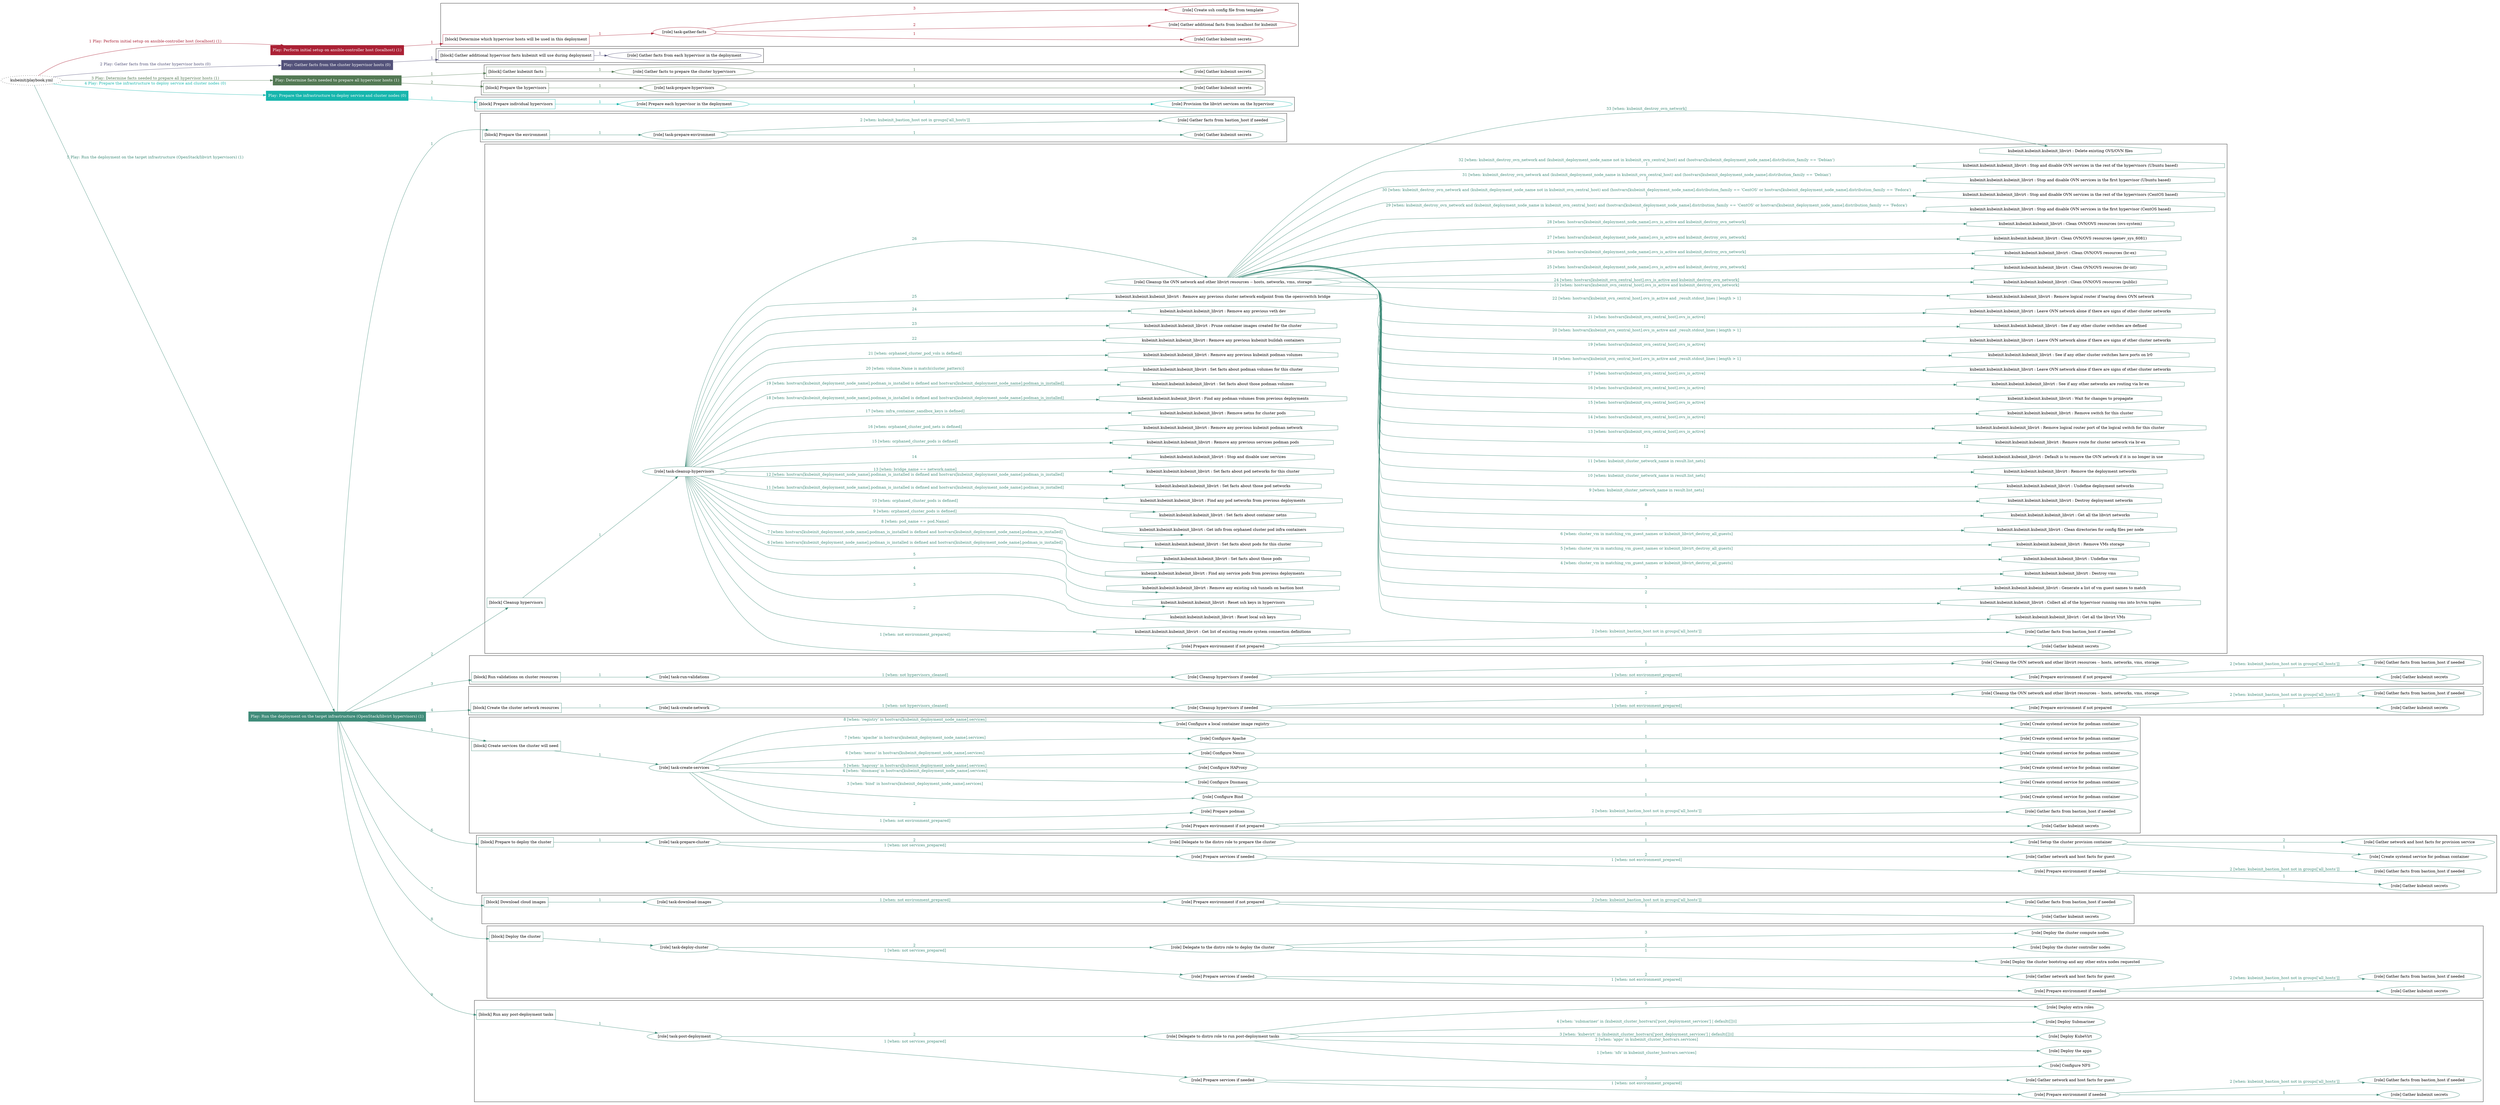digraph {
	graph [concentrate=true ordering=in rankdir=LR ratio=fill]
	edge [esep=5 sep=10]
	"kubeinit/playbook.yml" [URL="/home/runner/work/kubeinit/kubeinit/kubeinit/playbook.yml" id=playbook_74720367 style=dotted]
	"kubeinit/playbook.yml" -> play_da140196 [label="1 Play: Perform initial setup on ansible-controller host (localhost) (1)" color="#ab2135" fontcolor="#ab2135" id=edge_play_da140196 labeltooltip="1 Play: Perform initial setup on ansible-controller host (localhost) (1)" tooltip="1 Play: Perform initial setup on ansible-controller host (localhost) (1)"]
	subgraph "Play: Perform initial setup on ansible-controller host (localhost) (1)" {
		play_da140196 [label="Play: Perform initial setup on ansible-controller host (localhost) (1)" URL="/home/runner/work/kubeinit/kubeinit/kubeinit/playbook.yml" color="#ab2135" fontcolor="#ffffff" id=play_da140196 shape=box style=filled tooltip=localhost]
		play_da140196 -> block_6ad4c782 [label=1 color="#ab2135" fontcolor="#ab2135" id=edge_block_6ad4c782 labeltooltip=1 tooltip=1]
		subgraph cluster_block_6ad4c782 {
			block_6ad4c782 [label="[block] Determine which hypervisor hosts will be used in this deployment" URL="/home/runner/work/kubeinit/kubeinit/kubeinit/playbook.yml" color="#ab2135" id=block_6ad4c782 labeltooltip="Determine which hypervisor hosts will be used in this deployment" shape=box tooltip="Determine which hypervisor hosts will be used in this deployment"]
			block_6ad4c782 -> role_df6c3def [label="1 " color="#ab2135" fontcolor="#ab2135" id=edge_role_df6c3def labeltooltip="1 " tooltip="1 "]
			subgraph "task-gather-facts" {
				role_df6c3def [label="[role] task-gather-facts" URL="/home/runner/work/kubeinit/kubeinit/kubeinit/playbook.yml" color="#ab2135" id=role_df6c3def tooltip="task-gather-facts"]
				role_df6c3def -> role_db200be9 [label="1 " color="#ab2135" fontcolor="#ab2135" id=edge_role_db200be9 labeltooltip="1 " tooltip="1 "]
				subgraph "Gather kubeinit secrets" {
					role_db200be9 [label="[role] Gather kubeinit secrets" URL="/home/runner/.ansible/collections/ansible_collections/kubeinit/kubeinit/roles/kubeinit_prepare/tasks/build_hypervisors_group.yml" color="#ab2135" id=role_db200be9 tooltip="Gather kubeinit secrets"]
				}
				role_df6c3def -> role_3c930077 [label="2 " color="#ab2135" fontcolor="#ab2135" id=edge_role_3c930077 labeltooltip="2 " tooltip="2 "]
				subgraph "Gather additional facts from localhost for kubeinit" {
					role_3c930077 [label="[role] Gather additional facts from localhost for kubeinit" URL="/home/runner/.ansible/collections/ansible_collections/kubeinit/kubeinit/roles/kubeinit_prepare/tasks/build_hypervisors_group.yml" color="#ab2135" id=role_3c930077 tooltip="Gather additional facts from localhost for kubeinit"]
				}
				role_df6c3def -> role_a7e8b7a5 [label="3 " color="#ab2135" fontcolor="#ab2135" id=edge_role_a7e8b7a5 labeltooltip="3 " tooltip="3 "]
				subgraph "Create ssh config file from template" {
					role_a7e8b7a5 [label="[role] Create ssh config file from template" URL="/home/runner/.ansible/collections/ansible_collections/kubeinit/kubeinit/roles/kubeinit_prepare/tasks/build_hypervisors_group.yml" color="#ab2135" id=role_a7e8b7a5 tooltip="Create ssh config file from template"]
				}
			}
		}
	}
	"kubeinit/playbook.yml" -> play_710d221e [label="2 Play: Gather facts from the cluster hypervisor hosts (0)" color="#53527a" fontcolor="#53527a" id=edge_play_710d221e labeltooltip="2 Play: Gather facts from the cluster hypervisor hosts (0)" tooltip="2 Play: Gather facts from the cluster hypervisor hosts (0)"]
	subgraph "Play: Gather facts from the cluster hypervisor hosts (0)" {
		play_710d221e [label="Play: Gather facts from the cluster hypervisor hosts (0)" URL="/home/runner/work/kubeinit/kubeinit/kubeinit/playbook.yml" color="#53527a" fontcolor="#ffffff" id=play_710d221e shape=box style=filled tooltip="Play: Gather facts from the cluster hypervisor hosts (0)"]
		play_710d221e -> block_c07f2dfd [label=1 color="#53527a" fontcolor="#53527a" id=edge_block_c07f2dfd labeltooltip=1 tooltip=1]
		subgraph cluster_block_c07f2dfd {
			block_c07f2dfd [label="[block] Gather additional hypervisor facts kubeinit will use during deployment" URL="/home/runner/work/kubeinit/kubeinit/kubeinit/playbook.yml" color="#53527a" id=block_c07f2dfd labeltooltip="Gather additional hypervisor facts kubeinit will use during deployment" shape=box tooltip="Gather additional hypervisor facts kubeinit will use during deployment"]
			block_c07f2dfd -> role_e90c98f7 [label="1 " color="#53527a" fontcolor="#53527a" id=edge_role_e90c98f7 labeltooltip="1 " tooltip="1 "]
			subgraph "Gather facts from each hypervisor in the deployment" {
				role_e90c98f7 [label="[role] Gather facts from each hypervisor in the deployment" URL="/home/runner/work/kubeinit/kubeinit/kubeinit/playbook.yml" color="#53527a" id=role_e90c98f7 tooltip="Gather facts from each hypervisor in the deployment"]
			}
		}
	}
	"kubeinit/playbook.yml" -> play_90e70c2d [label="3 Play: Determine facts needed to prepare all hypervisor hosts (1)" color="#537954" fontcolor="#537954" id=edge_play_90e70c2d labeltooltip="3 Play: Determine facts needed to prepare all hypervisor hosts (1)" tooltip="3 Play: Determine facts needed to prepare all hypervisor hosts (1)"]
	subgraph "Play: Determine facts needed to prepare all hypervisor hosts (1)" {
		play_90e70c2d [label="Play: Determine facts needed to prepare all hypervisor hosts (1)" URL="/home/runner/work/kubeinit/kubeinit/kubeinit/playbook.yml" color="#537954" fontcolor="#ffffff" id=play_90e70c2d shape=box style=filled tooltip=localhost]
		play_90e70c2d -> block_0223e7f9 [label=1 color="#537954" fontcolor="#537954" id=edge_block_0223e7f9 labeltooltip=1 tooltip=1]
		subgraph cluster_block_0223e7f9 {
			block_0223e7f9 [label="[block] Gather kubeinit facts" URL="/home/runner/work/kubeinit/kubeinit/kubeinit/playbook.yml" color="#537954" id=block_0223e7f9 labeltooltip="Gather kubeinit facts" shape=box tooltip="Gather kubeinit facts"]
			block_0223e7f9 -> role_bb43716a [label="1 " color="#537954" fontcolor="#537954" id=edge_role_bb43716a labeltooltip="1 " tooltip="1 "]
			subgraph "Gather facts to prepare the cluster hypervisors" {
				role_bb43716a [label="[role] Gather facts to prepare the cluster hypervisors" URL="/home/runner/work/kubeinit/kubeinit/kubeinit/playbook.yml" color="#537954" id=role_bb43716a tooltip="Gather facts to prepare the cluster hypervisors"]
				role_bb43716a -> role_2f85de34 [label="1 " color="#537954" fontcolor="#537954" id=edge_role_2f85de34 labeltooltip="1 " tooltip="1 "]
				subgraph "Gather kubeinit secrets" {
					role_2f85de34 [label="[role] Gather kubeinit secrets" URL="/home/runner/.ansible/collections/ansible_collections/kubeinit/kubeinit/roles/kubeinit_prepare/tasks/gather_kubeinit_facts.yml" color="#537954" id=role_2f85de34 tooltip="Gather kubeinit secrets"]
				}
			}
		}
		play_90e70c2d -> block_de0bf926 [label=2 color="#537954" fontcolor="#537954" id=edge_block_de0bf926 labeltooltip=2 tooltip=2]
		subgraph cluster_block_de0bf926 {
			block_de0bf926 [label="[block] Prepare the hypervisors" URL="/home/runner/work/kubeinit/kubeinit/kubeinit/playbook.yml" color="#537954" id=block_de0bf926 labeltooltip="Prepare the hypervisors" shape=box tooltip="Prepare the hypervisors"]
			block_de0bf926 -> role_697ed63e [label="1 " color="#537954" fontcolor="#537954" id=edge_role_697ed63e labeltooltip="1 " tooltip="1 "]
			subgraph "task-prepare-hypervisors" {
				role_697ed63e [label="[role] task-prepare-hypervisors" URL="/home/runner/work/kubeinit/kubeinit/kubeinit/playbook.yml" color="#537954" id=role_697ed63e tooltip="task-prepare-hypervisors"]
				role_697ed63e -> role_5e4f2909 [label="1 " color="#537954" fontcolor="#537954" id=edge_role_5e4f2909 labeltooltip="1 " tooltip="1 "]
				subgraph "Gather kubeinit secrets" {
					role_5e4f2909 [label="[role] Gather kubeinit secrets" URL="/home/runner/.ansible/collections/ansible_collections/kubeinit/kubeinit/roles/kubeinit_prepare/tasks/gather_kubeinit_facts.yml" color="#537954" id=role_5e4f2909 tooltip="Gather kubeinit secrets"]
				}
			}
		}
	}
	"kubeinit/playbook.yml" -> play_dbf7a860 [label="4 Play: Prepare the infrastructure to deploy service and cluster nodes (0)" color="#16b6ad" fontcolor="#16b6ad" id=edge_play_dbf7a860 labeltooltip="4 Play: Prepare the infrastructure to deploy service and cluster nodes (0)" tooltip="4 Play: Prepare the infrastructure to deploy service and cluster nodes (0)"]
	subgraph "Play: Prepare the infrastructure to deploy service and cluster nodes (0)" {
		play_dbf7a860 [label="Play: Prepare the infrastructure to deploy service and cluster nodes (0)" URL="/home/runner/work/kubeinit/kubeinit/kubeinit/playbook.yml" color="#16b6ad" fontcolor="#ffffff" id=play_dbf7a860 shape=box style=filled tooltip="Play: Prepare the infrastructure to deploy service and cluster nodes (0)"]
		play_dbf7a860 -> block_521c06b6 [label=1 color="#16b6ad" fontcolor="#16b6ad" id=edge_block_521c06b6 labeltooltip=1 tooltip=1]
		subgraph cluster_block_521c06b6 {
			block_521c06b6 [label="[block] Prepare individual hypervisors" URL="/home/runner/work/kubeinit/kubeinit/kubeinit/playbook.yml" color="#16b6ad" id=block_521c06b6 labeltooltip="Prepare individual hypervisors" shape=box tooltip="Prepare individual hypervisors"]
			block_521c06b6 -> role_ed400900 [label="1 " color="#16b6ad" fontcolor="#16b6ad" id=edge_role_ed400900 labeltooltip="1 " tooltip="1 "]
			subgraph "Prepare each hypervisor in the deployment" {
				role_ed400900 [label="[role] Prepare each hypervisor in the deployment" URL="/home/runner/work/kubeinit/kubeinit/kubeinit/playbook.yml" color="#16b6ad" id=role_ed400900 tooltip="Prepare each hypervisor in the deployment"]
				role_ed400900 -> role_4e352dc9 [label="1 " color="#16b6ad" fontcolor="#16b6ad" id=edge_role_4e352dc9 labeltooltip="1 " tooltip="1 "]
				subgraph "Provision the libvirt services on the hypervisor" {
					role_4e352dc9 [label="[role] Provision the libvirt services on the hypervisor" URL="/home/runner/.ansible/collections/ansible_collections/kubeinit/kubeinit/roles/kubeinit_prepare/tasks/prepare_hypervisor.yml" color="#16b6ad" id=role_4e352dc9 tooltip="Provision the libvirt services on the hypervisor"]
				}
			}
		}
	}
	"kubeinit/playbook.yml" -> play_14cbb26e [label="5 Play: Run the deployment on the target infrastructure (OpenStack/libvirt hypervisors) (1)" color="#408c7a" fontcolor="#408c7a" id=edge_play_14cbb26e labeltooltip="5 Play: Run the deployment on the target infrastructure (OpenStack/libvirt hypervisors) (1)" tooltip="5 Play: Run the deployment on the target infrastructure (OpenStack/libvirt hypervisors) (1)"]
	subgraph "Play: Run the deployment on the target infrastructure (OpenStack/libvirt hypervisors) (1)" {
		play_14cbb26e [label="Play: Run the deployment on the target infrastructure (OpenStack/libvirt hypervisors) (1)" URL="/home/runner/work/kubeinit/kubeinit/kubeinit/playbook.yml" color="#408c7a" fontcolor="#ffffff" id=play_14cbb26e shape=box style=filled tooltip=localhost]
		play_14cbb26e -> block_53816529 [label=1 color="#408c7a" fontcolor="#408c7a" id=edge_block_53816529 labeltooltip=1 tooltip=1]
		subgraph cluster_block_53816529 {
			block_53816529 [label="[block] Prepare the environment" URL="/home/runner/work/kubeinit/kubeinit/kubeinit/playbook.yml" color="#408c7a" id=block_53816529 labeltooltip="Prepare the environment" shape=box tooltip="Prepare the environment"]
			block_53816529 -> role_e945a157 [label="1 " color="#408c7a" fontcolor="#408c7a" id=edge_role_e945a157 labeltooltip="1 " tooltip="1 "]
			subgraph "task-prepare-environment" {
				role_e945a157 [label="[role] task-prepare-environment" URL="/home/runner/work/kubeinit/kubeinit/kubeinit/playbook.yml" color="#408c7a" id=role_e945a157 tooltip="task-prepare-environment"]
				role_e945a157 -> role_7ef50196 [label="1 " color="#408c7a" fontcolor="#408c7a" id=edge_role_7ef50196 labeltooltip="1 " tooltip="1 "]
				subgraph "Gather kubeinit secrets" {
					role_7ef50196 [label="[role] Gather kubeinit secrets" URL="/home/runner/.ansible/collections/ansible_collections/kubeinit/kubeinit/roles/kubeinit_prepare/tasks/gather_kubeinit_facts.yml" color="#408c7a" id=role_7ef50196 tooltip="Gather kubeinit secrets"]
				}
				role_e945a157 -> role_c0fd8745 [label="2 [when: kubeinit_bastion_host not in groups['all_hosts']]" color="#408c7a" fontcolor="#408c7a" id=edge_role_c0fd8745 labeltooltip="2 [when: kubeinit_bastion_host not in groups['all_hosts']]" tooltip="2 [when: kubeinit_bastion_host not in groups['all_hosts']]"]
				subgraph "Gather facts from bastion_host if needed" {
					role_c0fd8745 [label="[role] Gather facts from bastion_host if needed" URL="/home/runner/.ansible/collections/ansible_collections/kubeinit/kubeinit/roles/kubeinit_prepare/tasks/main.yml" color="#408c7a" id=role_c0fd8745 tooltip="Gather facts from bastion_host if needed"]
				}
			}
		}
		play_14cbb26e -> block_2af4023a [label=2 color="#408c7a" fontcolor="#408c7a" id=edge_block_2af4023a labeltooltip=2 tooltip=2]
		subgraph cluster_block_2af4023a {
			block_2af4023a [label="[block] Cleanup hypervisors" URL="/home/runner/work/kubeinit/kubeinit/kubeinit/playbook.yml" color="#408c7a" id=block_2af4023a labeltooltip="Cleanup hypervisors" shape=box tooltip="Cleanup hypervisors"]
			block_2af4023a -> role_a1ec9759 [label="1 " color="#408c7a" fontcolor="#408c7a" id=edge_role_a1ec9759 labeltooltip="1 " tooltip="1 "]
			subgraph "task-cleanup-hypervisors" {
				role_a1ec9759 [label="[role] task-cleanup-hypervisors" URL="/home/runner/work/kubeinit/kubeinit/kubeinit/playbook.yml" color="#408c7a" id=role_a1ec9759 tooltip="task-cleanup-hypervisors"]
				role_a1ec9759 -> role_05b4c67d [label="1 [when: not environment_prepared]" color="#408c7a" fontcolor="#408c7a" id=edge_role_05b4c67d labeltooltip="1 [when: not environment_prepared]" tooltip="1 [when: not environment_prepared]"]
				subgraph "Prepare environment if not prepared" {
					role_05b4c67d [label="[role] Prepare environment if not prepared" URL="/home/runner/.ansible/collections/ansible_collections/kubeinit/kubeinit/roles/kubeinit_libvirt/tasks/cleanup_hypervisors.yml" color="#408c7a" id=role_05b4c67d tooltip="Prepare environment if not prepared"]
					role_05b4c67d -> role_916693e4 [label="1 " color="#408c7a" fontcolor="#408c7a" id=edge_role_916693e4 labeltooltip="1 " tooltip="1 "]
					subgraph "Gather kubeinit secrets" {
						role_916693e4 [label="[role] Gather kubeinit secrets" URL="/home/runner/.ansible/collections/ansible_collections/kubeinit/kubeinit/roles/kubeinit_prepare/tasks/gather_kubeinit_facts.yml" color="#408c7a" id=role_916693e4 tooltip="Gather kubeinit secrets"]
					}
					role_05b4c67d -> role_1830438e [label="2 [when: kubeinit_bastion_host not in groups['all_hosts']]" color="#408c7a" fontcolor="#408c7a" id=edge_role_1830438e labeltooltip="2 [when: kubeinit_bastion_host not in groups['all_hosts']]" tooltip="2 [when: kubeinit_bastion_host not in groups['all_hosts']]"]
					subgraph "Gather facts from bastion_host if needed" {
						role_1830438e [label="[role] Gather facts from bastion_host if needed" URL="/home/runner/.ansible/collections/ansible_collections/kubeinit/kubeinit/roles/kubeinit_prepare/tasks/main.yml" color="#408c7a" id=role_1830438e tooltip="Gather facts from bastion_host if needed"]
					}
				}
				task_1251d85c [label="kubeinit.kubeinit.kubeinit_libvirt : Get list of existing remote system connection definitions" URL="/home/runner/.ansible/collections/ansible_collections/kubeinit/kubeinit/roles/kubeinit_libvirt/tasks/cleanup_hypervisors.yml" color="#408c7a" id=task_1251d85c shape=octagon tooltip="kubeinit.kubeinit.kubeinit_libvirt : Get list of existing remote system connection definitions"]
				role_a1ec9759 -> task_1251d85c [label="2 " color="#408c7a" fontcolor="#408c7a" id=edge_task_1251d85c labeltooltip="2 " tooltip="2 "]
				task_24c2e8e8 [label="kubeinit.kubeinit.kubeinit_libvirt : Reset local ssh keys" URL="/home/runner/.ansible/collections/ansible_collections/kubeinit/kubeinit/roles/kubeinit_libvirt/tasks/cleanup_hypervisors.yml" color="#408c7a" id=task_24c2e8e8 shape=octagon tooltip="kubeinit.kubeinit.kubeinit_libvirt : Reset local ssh keys"]
				role_a1ec9759 -> task_24c2e8e8 [label="3 " color="#408c7a" fontcolor="#408c7a" id=edge_task_24c2e8e8 labeltooltip="3 " tooltip="3 "]
				task_415c2175 [label="kubeinit.kubeinit.kubeinit_libvirt : Reset ssh keys in hypervisors" URL="/home/runner/.ansible/collections/ansible_collections/kubeinit/kubeinit/roles/kubeinit_libvirt/tasks/cleanup_hypervisors.yml" color="#408c7a" id=task_415c2175 shape=octagon tooltip="kubeinit.kubeinit.kubeinit_libvirt : Reset ssh keys in hypervisors"]
				role_a1ec9759 -> task_415c2175 [label="4 " color="#408c7a" fontcolor="#408c7a" id=edge_task_415c2175 labeltooltip="4 " tooltip="4 "]
				task_f2c2dff2 [label="kubeinit.kubeinit.kubeinit_libvirt : Remove any existing ssh tunnels on bastion host" URL="/home/runner/.ansible/collections/ansible_collections/kubeinit/kubeinit/roles/kubeinit_libvirt/tasks/cleanup_hypervisors.yml" color="#408c7a" id=task_f2c2dff2 shape=octagon tooltip="kubeinit.kubeinit.kubeinit_libvirt : Remove any existing ssh tunnels on bastion host"]
				role_a1ec9759 -> task_f2c2dff2 [label="5 " color="#408c7a" fontcolor="#408c7a" id=edge_task_f2c2dff2 labeltooltip="5 " tooltip="5 "]
				task_e7875e3a [label="kubeinit.kubeinit.kubeinit_libvirt : Find any service pods from previous deployments" URL="/home/runner/.ansible/collections/ansible_collections/kubeinit/kubeinit/roles/kubeinit_libvirt/tasks/cleanup_hypervisors.yml" color="#408c7a" id=task_e7875e3a shape=octagon tooltip="kubeinit.kubeinit.kubeinit_libvirt : Find any service pods from previous deployments"]
				role_a1ec9759 -> task_e7875e3a [label="6 [when: hostvars[kubeinit_deployment_node_name].podman_is_installed is defined and hostvars[kubeinit_deployment_node_name].podman_is_installed]" color="#408c7a" fontcolor="#408c7a" id=edge_task_e7875e3a labeltooltip="6 [when: hostvars[kubeinit_deployment_node_name].podman_is_installed is defined and hostvars[kubeinit_deployment_node_name].podman_is_installed]" tooltip="6 [when: hostvars[kubeinit_deployment_node_name].podman_is_installed is defined and hostvars[kubeinit_deployment_node_name].podman_is_installed]"]
				task_20076cb7 [label="kubeinit.kubeinit.kubeinit_libvirt : Set facts about those pods" URL="/home/runner/.ansible/collections/ansible_collections/kubeinit/kubeinit/roles/kubeinit_libvirt/tasks/cleanup_hypervisors.yml" color="#408c7a" id=task_20076cb7 shape=octagon tooltip="kubeinit.kubeinit.kubeinit_libvirt : Set facts about those pods"]
				role_a1ec9759 -> task_20076cb7 [label="7 [when: hostvars[kubeinit_deployment_node_name].podman_is_installed is defined and hostvars[kubeinit_deployment_node_name].podman_is_installed]" color="#408c7a" fontcolor="#408c7a" id=edge_task_20076cb7 labeltooltip="7 [when: hostvars[kubeinit_deployment_node_name].podman_is_installed is defined and hostvars[kubeinit_deployment_node_name].podman_is_installed]" tooltip="7 [when: hostvars[kubeinit_deployment_node_name].podman_is_installed is defined and hostvars[kubeinit_deployment_node_name].podman_is_installed]"]
				task_a3bedf60 [label="kubeinit.kubeinit.kubeinit_libvirt : Set facts about pods for this cluster" URL="/home/runner/.ansible/collections/ansible_collections/kubeinit/kubeinit/roles/kubeinit_libvirt/tasks/cleanup_hypervisors.yml" color="#408c7a" id=task_a3bedf60 shape=octagon tooltip="kubeinit.kubeinit.kubeinit_libvirt : Set facts about pods for this cluster"]
				role_a1ec9759 -> task_a3bedf60 [label="8 [when: pod_name == pod.Name]" color="#408c7a" fontcolor="#408c7a" id=edge_task_a3bedf60 labeltooltip="8 [when: pod_name == pod.Name]" tooltip="8 [when: pod_name == pod.Name]"]
				task_5c726926 [label="kubeinit.kubeinit.kubeinit_libvirt : Get info from orphaned cluster pod infra containers" URL="/home/runner/.ansible/collections/ansible_collections/kubeinit/kubeinit/roles/kubeinit_libvirt/tasks/cleanup_hypervisors.yml" color="#408c7a" id=task_5c726926 shape=octagon tooltip="kubeinit.kubeinit.kubeinit_libvirt : Get info from orphaned cluster pod infra containers"]
				role_a1ec9759 -> task_5c726926 [label="9 [when: orphaned_cluster_pods is defined]" color="#408c7a" fontcolor="#408c7a" id=edge_task_5c726926 labeltooltip="9 [when: orphaned_cluster_pods is defined]" tooltip="9 [when: orphaned_cluster_pods is defined]"]
				task_be005f77 [label="kubeinit.kubeinit.kubeinit_libvirt : Set facts about container netns" URL="/home/runner/.ansible/collections/ansible_collections/kubeinit/kubeinit/roles/kubeinit_libvirt/tasks/cleanup_hypervisors.yml" color="#408c7a" id=task_be005f77 shape=octagon tooltip="kubeinit.kubeinit.kubeinit_libvirt : Set facts about container netns"]
				role_a1ec9759 -> task_be005f77 [label="10 [when: orphaned_cluster_pods is defined]" color="#408c7a" fontcolor="#408c7a" id=edge_task_be005f77 labeltooltip="10 [when: orphaned_cluster_pods is defined]" tooltip="10 [when: orphaned_cluster_pods is defined]"]
				task_1861d45b [label="kubeinit.kubeinit.kubeinit_libvirt : Find any pod networks from previous deployments" URL="/home/runner/.ansible/collections/ansible_collections/kubeinit/kubeinit/roles/kubeinit_libvirt/tasks/cleanup_hypervisors.yml" color="#408c7a" id=task_1861d45b shape=octagon tooltip="kubeinit.kubeinit.kubeinit_libvirt : Find any pod networks from previous deployments"]
				role_a1ec9759 -> task_1861d45b [label="11 [when: hostvars[kubeinit_deployment_node_name].podman_is_installed is defined and hostvars[kubeinit_deployment_node_name].podman_is_installed]" color="#408c7a" fontcolor="#408c7a" id=edge_task_1861d45b labeltooltip="11 [when: hostvars[kubeinit_deployment_node_name].podman_is_installed is defined and hostvars[kubeinit_deployment_node_name].podman_is_installed]" tooltip="11 [when: hostvars[kubeinit_deployment_node_name].podman_is_installed is defined and hostvars[kubeinit_deployment_node_name].podman_is_installed]"]
				task_7f5596bd [label="kubeinit.kubeinit.kubeinit_libvirt : Set facts about those pod networks" URL="/home/runner/.ansible/collections/ansible_collections/kubeinit/kubeinit/roles/kubeinit_libvirt/tasks/cleanup_hypervisors.yml" color="#408c7a" id=task_7f5596bd shape=octagon tooltip="kubeinit.kubeinit.kubeinit_libvirt : Set facts about those pod networks"]
				role_a1ec9759 -> task_7f5596bd [label="12 [when: hostvars[kubeinit_deployment_node_name].podman_is_installed is defined and hostvars[kubeinit_deployment_node_name].podman_is_installed]" color="#408c7a" fontcolor="#408c7a" id=edge_task_7f5596bd labeltooltip="12 [when: hostvars[kubeinit_deployment_node_name].podman_is_installed is defined and hostvars[kubeinit_deployment_node_name].podman_is_installed]" tooltip="12 [when: hostvars[kubeinit_deployment_node_name].podman_is_installed is defined and hostvars[kubeinit_deployment_node_name].podman_is_installed]"]
				task_209f68c8 [label="kubeinit.kubeinit.kubeinit_libvirt : Set facts about pod networks for this cluster" URL="/home/runner/.ansible/collections/ansible_collections/kubeinit/kubeinit/roles/kubeinit_libvirt/tasks/cleanup_hypervisors.yml" color="#408c7a" id=task_209f68c8 shape=octagon tooltip="kubeinit.kubeinit.kubeinit_libvirt : Set facts about pod networks for this cluster"]
				role_a1ec9759 -> task_209f68c8 [label="13 [when: bridge_name == network.name]" color="#408c7a" fontcolor="#408c7a" id=edge_task_209f68c8 labeltooltip="13 [when: bridge_name == network.name]" tooltip="13 [when: bridge_name == network.name]"]
				task_58d21d18 [label="kubeinit.kubeinit.kubeinit_libvirt : Stop and disable user services" URL="/home/runner/.ansible/collections/ansible_collections/kubeinit/kubeinit/roles/kubeinit_libvirt/tasks/cleanup_hypervisors.yml" color="#408c7a" id=task_58d21d18 shape=octagon tooltip="kubeinit.kubeinit.kubeinit_libvirt : Stop and disable user services"]
				role_a1ec9759 -> task_58d21d18 [label="14 " color="#408c7a" fontcolor="#408c7a" id=edge_task_58d21d18 labeltooltip="14 " tooltip="14 "]
				task_7c529715 [label="kubeinit.kubeinit.kubeinit_libvirt : Remove any previous services podman pods" URL="/home/runner/.ansible/collections/ansible_collections/kubeinit/kubeinit/roles/kubeinit_libvirt/tasks/cleanup_hypervisors.yml" color="#408c7a" id=task_7c529715 shape=octagon tooltip="kubeinit.kubeinit.kubeinit_libvirt : Remove any previous services podman pods"]
				role_a1ec9759 -> task_7c529715 [label="15 [when: orphaned_cluster_pods is defined]" color="#408c7a" fontcolor="#408c7a" id=edge_task_7c529715 labeltooltip="15 [when: orphaned_cluster_pods is defined]" tooltip="15 [when: orphaned_cluster_pods is defined]"]
				task_01ff206f [label="kubeinit.kubeinit.kubeinit_libvirt : Remove any previous kubeinit podman network" URL="/home/runner/.ansible/collections/ansible_collections/kubeinit/kubeinit/roles/kubeinit_libvirt/tasks/cleanup_hypervisors.yml" color="#408c7a" id=task_01ff206f shape=octagon tooltip="kubeinit.kubeinit.kubeinit_libvirt : Remove any previous kubeinit podman network"]
				role_a1ec9759 -> task_01ff206f [label="16 [when: orphaned_cluster_pod_nets is defined]" color="#408c7a" fontcolor="#408c7a" id=edge_task_01ff206f labeltooltip="16 [when: orphaned_cluster_pod_nets is defined]" tooltip="16 [when: orphaned_cluster_pod_nets is defined]"]
				task_43d9e5dc [label="kubeinit.kubeinit.kubeinit_libvirt : Remove netns for cluster pods" URL="/home/runner/.ansible/collections/ansible_collections/kubeinit/kubeinit/roles/kubeinit_libvirt/tasks/cleanup_hypervisors.yml" color="#408c7a" id=task_43d9e5dc shape=octagon tooltip="kubeinit.kubeinit.kubeinit_libvirt : Remove netns for cluster pods"]
				role_a1ec9759 -> task_43d9e5dc [label="17 [when: infra_container_sandbox_keys is defined]" color="#408c7a" fontcolor="#408c7a" id=edge_task_43d9e5dc labeltooltip="17 [when: infra_container_sandbox_keys is defined]" tooltip="17 [when: infra_container_sandbox_keys is defined]"]
				task_6948a4d0 [label="kubeinit.kubeinit.kubeinit_libvirt : Find any podman volumes from previous deployments" URL="/home/runner/.ansible/collections/ansible_collections/kubeinit/kubeinit/roles/kubeinit_libvirt/tasks/cleanup_hypervisors.yml" color="#408c7a" id=task_6948a4d0 shape=octagon tooltip="kubeinit.kubeinit.kubeinit_libvirt : Find any podman volumes from previous deployments"]
				role_a1ec9759 -> task_6948a4d0 [label="18 [when: hostvars[kubeinit_deployment_node_name].podman_is_installed is defined and hostvars[kubeinit_deployment_node_name].podman_is_installed]" color="#408c7a" fontcolor="#408c7a" id=edge_task_6948a4d0 labeltooltip="18 [when: hostvars[kubeinit_deployment_node_name].podman_is_installed is defined and hostvars[kubeinit_deployment_node_name].podman_is_installed]" tooltip="18 [when: hostvars[kubeinit_deployment_node_name].podman_is_installed is defined and hostvars[kubeinit_deployment_node_name].podman_is_installed]"]
				task_2dbc0c5c [label="kubeinit.kubeinit.kubeinit_libvirt : Set facts about those podman volumes" URL="/home/runner/.ansible/collections/ansible_collections/kubeinit/kubeinit/roles/kubeinit_libvirt/tasks/cleanup_hypervisors.yml" color="#408c7a" id=task_2dbc0c5c shape=octagon tooltip="kubeinit.kubeinit.kubeinit_libvirt : Set facts about those podman volumes"]
				role_a1ec9759 -> task_2dbc0c5c [label="19 [when: hostvars[kubeinit_deployment_node_name].podman_is_installed is defined and hostvars[kubeinit_deployment_node_name].podman_is_installed]" color="#408c7a" fontcolor="#408c7a" id=edge_task_2dbc0c5c labeltooltip="19 [when: hostvars[kubeinit_deployment_node_name].podman_is_installed is defined and hostvars[kubeinit_deployment_node_name].podman_is_installed]" tooltip="19 [when: hostvars[kubeinit_deployment_node_name].podman_is_installed is defined and hostvars[kubeinit_deployment_node_name].podman_is_installed]"]
				task_964282e3 [label="kubeinit.kubeinit.kubeinit_libvirt : Set facts about podman volumes for this cluster" URL="/home/runner/.ansible/collections/ansible_collections/kubeinit/kubeinit/roles/kubeinit_libvirt/tasks/cleanup_hypervisors.yml" color="#408c7a" id=task_964282e3 shape=octagon tooltip="kubeinit.kubeinit.kubeinit_libvirt : Set facts about podman volumes for this cluster"]
				role_a1ec9759 -> task_964282e3 [label="20 [when: volume.Name is match(cluster_pattern)]" color="#408c7a" fontcolor="#408c7a" id=edge_task_964282e3 labeltooltip="20 [when: volume.Name is match(cluster_pattern)]" tooltip="20 [when: volume.Name is match(cluster_pattern)]"]
				task_93b6dcbd [label="kubeinit.kubeinit.kubeinit_libvirt : Remove any previous kubeinit podman volumes" URL="/home/runner/.ansible/collections/ansible_collections/kubeinit/kubeinit/roles/kubeinit_libvirt/tasks/cleanup_hypervisors.yml" color="#408c7a" id=task_93b6dcbd shape=octagon tooltip="kubeinit.kubeinit.kubeinit_libvirt : Remove any previous kubeinit podman volumes"]
				role_a1ec9759 -> task_93b6dcbd [label="21 [when: orphaned_cluster_pod_vols is defined]" color="#408c7a" fontcolor="#408c7a" id=edge_task_93b6dcbd labeltooltip="21 [when: orphaned_cluster_pod_vols is defined]" tooltip="21 [when: orphaned_cluster_pod_vols is defined]"]
				task_4d52fa1a [label="kubeinit.kubeinit.kubeinit_libvirt : Remove any previous kubeinit buildah containers" URL="/home/runner/.ansible/collections/ansible_collections/kubeinit/kubeinit/roles/kubeinit_libvirt/tasks/cleanup_hypervisors.yml" color="#408c7a" id=task_4d52fa1a shape=octagon tooltip="kubeinit.kubeinit.kubeinit_libvirt : Remove any previous kubeinit buildah containers"]
				role_a1ec9759 -> task_4d52fa1a [label="22 " color="#408c7a" fontcolor="#408c7a" id=edge_task_4d52fa1a labeltooltip="22 " tooltip="22 "]
				task_9aa61149 [label="kubeinit.kubeinit.kubeinit_libvirt : Prune container images created for the cluster" URL="/home/runner/.ansible/collections/ansible_collections/kubeinit/kubeinit/roles/kubeinit_libvirt/tasks/cleanup_hypervisors.yml" color="#408c7a" id=task_9aa61149 shape=octagon tooltip="kubeinit.kubeinit.kubeinit_libvirt : Prune container images created for the cluster"]
				role_a1ec9759 -> task_9aa61149 [label="23 " color="#408c7a" fontcolor="#408c7a" id=edge_task_9aa61149 labeltooltip="23 " tooltip="23 "]
				task_6639f3cd [label="kubeinit.kubeinit.kubeinit_libvirt : Remove any previous veth dev" URL="/home/runner/.ansible/collections/ansible_collections/kubeinit/kubeinit/roles/kubeinit_libvirt/tasks/cleanup_hypervisors.yml" color="#408c7a" id=task_6639f3cd shape=octagon tooltip="kubeinit.kubeinit.kubeinit_libvirt : Remove any previous veth dev"]
				role_a1ec9759 -> task_6639f3cd [label="24 " color="#408c7a" fontcolor="#408c7a" id=edge_task_6639f3cd labeltooltip="24 " tooltip="24 "]
				task_7ec85178 [label="kubeinit.kubeinit.kubeinit_libvirt : Remove any previous cluster network endpoint from the openvswitch bridge" URL="/home/runner/.ansible/collections/ansible_collections/kubeinit/kubeinit/roles/kubeinit_libvirt/tasks/cleanup_hypervisors.yml" color="#408c7a" id=task_7ec85178 shape=octagon tooltip="kubeinit.kubeinit.kubeinit_libvirt : Remove any previous cluster network endpoint from the openvswitch bridge"]
				role_a1ec9759 -> task_7ec85178 [label="25 " color="#408c7a" fontcolor="#408c7a" id=edge_task_7ec85178 labeltooltip="25 " tooltip="25 "]
				role_a1ec9759 -> role_0010dfc5 [label="26 " color="#408c7a" fontcolor="#408c7a" id=edge_role_0010dfc5 labeltooltip="26 " tooltip="26 "]
				subgraph "Cleanup the OVN network and other libvirt resources -- hosts, networks, vms, storage" {
					role_0010dfc5 [label="[role] Cleanup the OVN network and other libvirt resources -- hosts, networks, vms, storage" URL="/home/runner/.ansible/collections/ansible_collections/kubeinit/kubeinit/roles/kubeinit_libvirt/tasks/cleanup_hypervisors.yml" color="#408c7a" id=role_0010dfc5 tooltip="Cleanup the OVN network and other libvirt resources -- hosts, networks, vms, storage"]
					task_32bf3f59 [label="kubeinit.kubeinit.kubeinit_libvirt : Get all the libvirt VMs" URL="/home/runner/.ansible/collections/ansible_collections/kubeinit/kubeinit/roles/kubeinit_libvirt/tasks/cleanup_libvirt.yml" color="#408c7a" id=task_32bf3f59 shape=octagon tooltip="kubeinit.kubeinit.kubeinit_libvirt : Get all the libvirt VMs"]
					role_0010dfc5 -> task_32bf3f59 [label="1 " color="#408c7a" fontcolor="#408c7a" id=edge_task_32bf3f59 labeltooltip="1 " tooltip="1 "]
					task_b95cba5b [label="kubeinit.kubeinit.kubeinit_libvirt : Collect all of the hypervisor running vms into hv/vm tuples" URL="/home/runner/.ansible/collections/ansible_collections/kubeinit/kubeinit/roles/kubeinit_libvirt/tasks/cleanup_libvirt.yml" color="#408c7a" id=task_b95cba5b shape=octagon tooltip="kubeinit.kubeinit.kubeinit_libvirt : Collect all of the hypervisor running vms into hv/vm tuples"]
					role_0010dfc5 -> task_b95cba5b [label="2 " color="#408c7a" fontcolor="#408c7a" id=edge_task_b95cba5b labeltooltip="2 " tooltip="2 "]
					task_ddec914e [label="kubeinit.kubeinit.kubeinit_libvirt : Generate a list of vm guest names to match" URL="/home/runner/.ansible/collections/ansible_collections/kubeinit/kubeinit/roles/kubeinit_libvirt/tasks/cleanup_libvirt.yml" color="#408c7a" id=task_ddec914e shape=octagon tooltip="kubeinit.kubeinit.kubeinit_libvirt : Generate a list of vm guest names to match"]
					role_0010dfc5 -> task_ddec914e [label="3 " color="#408c7a" fontcolor="#408c7a" id=edge_task_ddec914e labeltooltip="3 " tooltip="3 "]
					task_22c989a4 [label="kubeinit.kubeinit.kubeinit_libvirt : Destroy vms" URL="/home/runner/.ansible/collections/ansible_collections/kubeinit/kubeinit/roles/kubeinit_libvirt/tasks/cleanup_libvirt.yml" color="#408c7a" id=task_22c989a4 shape=octagon tooltip="kubeinit.kubeinit.kubeinit_libvirt : Destroy vms"]
					role_0010dfc5 -> task_22c989a4 [label="4 [when: cluster_vm in matching_vm_guest_names or kubeinit_libvirt_destroy_all_guests]" color="#408c7a" fontcolor="#408c7a" id=edge_task_22c989a4 labeltooltip="4 [when: cluster_vm in matching_vm_guest_names or kubeinit_libvirt_destroy_all_guests]" tooltip="4 [when: cluster_vm in matching_vm_guest_names or kubeinit_libvirt_destroy_all_guests]"]
					task_8831479d [label="kubeinit.kubeinit.kubeinit_libvirt : Undefine vms" URL="/home/runner/.ansible/collections/ansible_collections/kubeinit/kubeinit/roles/kubeinit_libvirt/tasks/cleanup_libvirt.yml" color="#408c7a" id=task_8831479d shape=octagon tooltip="kubeinit.kubeinit.kubeinit_libvirt : Undefine vms"]
					role_0010dfc5 -> task_8831479d [label="5 [when: cluster_vm in matching_vm_guest_names or kubeinit_libvirt_destroy_all_guests]" color="#408c7a" fontcolor="#408c7a" id=edge_task_8831479d labeltooltip="5 [when: cluster_vm in matching_vm_guest_names or kubeinit_libvirt_destroy_all_guests]" tooltip="5 [when: cluster_vm in matching_vm_guest_names or kubeinit_libvirt_destroy_all_guests]"]
					task_ef7d2904 [label="kubeinit.kubeinit.kubeinit_libvirt : Remove VMs storage" URL="/home/runner/.ansible/collections/ansible_collections/kubeinit/kubeinit/roles/kubeinit_libvirt/tasks/cleanup_libvirt.yml" color="#408c7a" id=task_ef7d2904 shape=octagon tooltip="kubeinit.kubeinit.kubeinit_libvirt : Remove VMs storage"]
					role_0010dfc5 -> task_ef7d2904 [label="6 [when: cluster_vm in matching_vm_guest_names or kubeinit_libvirt_destroy_all_guests]" color="#408c7a" fontcolor="#408c7a" id=edge_task_ef7d2904 labeltooltip="6 [when: cluster_vm in matching_vm_guest_names or kubeinit_libvirt_destroy_all_guests]" tooltip="6 [when: cluster_vm in matching_vm_guest_names or kubeinit_libvirt_destroy_all_guests]"]
					task_110e7cca [label="kubeinit.kubeinit.kubeinit_libvirt : Clean directories for config files per node" URL="/home/runner/.ansible/collections/ansible_collections/kubeinit/kubeinit/roles/kubeinit_libvirt/tasks/cleanup_libvirt.yml" color="#408c7a" id=task_110e7cca shape=octagon tooltip="kubeinit.kubeinit.kubeinit_libvirt : Clean directories for config files per node"]
					role_0010dfc5 -> task_110e7cca [label="7 " color="#408c7a" fontcolor="#408c7a" id=edge_task_110e7cca labeltooltip="7 " tooltip="7 "]
					task_6df1eec8 [label="kubeinit.kubeinit.kubeinit_libvirt : Get all the libvirt networks" URL="/home/runner/.ansible/collections/ansible_collections/kubeinit/kubeinit/roles/kubeinit_libvirt/tasks/cleanup_libvirt.yml" color="#408c7a" id=task_6df1eec8 shape=octagon tooltip="kubeinit.kubeinit.kubeinit_libvirt : Get all the libvirt networks"]
					role_0010dfc5 -> task_6df1eec8 [label="8 " color="#408c7a" fontcolor="#408c7a" id=edge_task_6df1eec8 labeltooltip="8 " tooltip="8 "]
					task_f5ee35ca [label="kubeinit.kubeinit.kubeinit_libvirt : Destroy deployment networks" URL="/home/runner/.ansible/collections/ansible_collections/kubeinit/kubeinit/roles/kubeinit_libvirt/tasks/cleanup_libvirt.yml" color="#408c7a" id=task_f5ee35ca shape=octagon tooltip="kubeinit.kubeinit.kubeinit_libvirt : Destroy deployment networks"]
					role_0010dfc5 -> task_f5ee35ca [label="9 [when: kubeinit_cluster_network_name in result.list_nets]" color="#408c7a" fontcolor="#408c7a" id=edge_task_f5ee35ca labeltooltip="9 [when: kubeinit_cluster_network_name in result.list_nets]" tooltip="9 [when: kubeinit_cluster_network_name in result.list_nets]"]
					task_099ac907 [label="kubeinit.kubeinit.kubeinit_libvirt : Undefine deployment networks" URL="/home/runner/.ansible/collections/ansible_collections/kubeinit/kubeinit/roles/kubeinit_libvirt/tasks/cleanup_libvirt.yml" color="#408c7a" id=task_099ac907 shape=octagon tooltip="kubeinit.kubeinit.kubeinit_libvirt : Undefine deployment networks"]
					role_0010dfc5 -> task_099ac907 [label="10 [when: kubeinit_cluster_network_name in result.list_nets]" color="#408c7a" fontcolor="#408c7a" id=edge_task_099ac907 labeltooltip="10 [when: kubeinit_cluster_network_name in result.list_nets]" tooltip="10 [when: kubeinit_cluster_network_name in result.list_nets]"]
					task_f4a8c1d9 [label="kubeinit.kubeinit.kubeinit_libvirt : Remove the deployment networks" URL="/home/runner/.ansible/collections/ansible_collections/kubeinit/kubeinit/roles/kubeinit_libvirt/tasks/cleanup_libvirt.yml" color="#408c7a" id=task_f4a8c1d9 shape=octagon tooltip="kubeinit.kubeinit.kubeinit_libvirt : Remove the deployment networks"]
					role_0010dfc5 -> task_f4a8c1d9 [label="11 [when: kubeinit_cluster_network_name in result.list_nets]" color="#408c7a" fontcolor="#408c7a" id=edge_task_f4a8c1d9 labeltooltip="11 [when: kubeinit_cluster_network_name in result.list_nets]" tooltip="11 [when: kubeinit_cluster_network_name in result.list_nets]"]
					task_b25b5922 [label="kubeinit.kubeinit.kubeinit_libvirt : Default is to remove the OVN network if it is no longer in use" URL="/home/runner/.ansible/collections/ansible_collections/kubeinit/kubeinit/roles/kubeinit_libvirt/tasks/cleanup_libvirt.yml" color="#408c7a" id=task_b25b5922 shape=octagon tooltip="kubeinit.kubeinit.kubeinit_libvirt : Default is to remove the OVN network if it is no longer in use"]
					role_0010dfc5 -> task_b25b5922 [label="12 " color="#408c7a" fontcolor="#408c7a" id=edge_task_b25b5922 labeltooltip="12 " tooltip="12 "]
					task_863a8127 [label="kubeinit.kubeinit.kubeinit_libvirt : Remove route for cluster network via br-ex" URL="/home/runner/.ansible/collections/ansible_collections/kubeinit/kubeinit/roles/kubeinit_libvirt/tasks/cleanup_libvirt.yml" color="#408c7a" id=task_863a8127 shape=octagon tooltip="kubeinit.kubeinit.kubeinit_libvirt : Remove route for cluster network via br-ex"]
					role_0010dfc5 -> task_863a8127 [label="13 [when: hostvars[kubeinit_ovn_central_host].ovs_is_active]" color="#408c7a" fontcolor="#408c7a" id=edge_task_863a8127 labeltooltip="13 [when: hostvars[kubeinit_ovn_central_host].ovs_is_active]" tooltip="13 [when: hostvars[kubeinit_ovn_central_host].ovs_is_active]"]
					task_ed14fabf [label="kubeinit.kubeinit.kubeinit_libvirt : Remove logical router port of the logical switch for this cluster" URL="/home/runner/.ansible/collections/ansible_collections/kubeinit/kubeinit/roles/kubeinit_libvirt/tasks/cleanup_libvirt.yml" color="#408c7a" id=task_ed14fabf shape=octagon tooltip="kubeinit.kubeinit.kubeinit_libvirt : Remove logical router port of the logical switch for this cluster"]
					role_0010dfc5 -> task_ed14fabf [label="14 [when: hostvars[kubeinit_ovn_central_host].ovs_is_active]" color="#408c7a" fontcolor="#408c7a" id=edge_task_ed14fabf labeltooltip="14 [when: hostvars[kubeinit_ovn_central_host].ovs_is_active]" tooltip="14 [when: hostvars[kubeinit_ovn_central_host].ovs_is_active]"]
					task_6cd52294 [label="kubeinit.kubeinit.kubeinit_libvirt : Remove switch for this cluster" URL="/home/runner/.ansible/collections/ansible_collections/kubeinit/kubeinit/roles/kubeinit_libvirt/tasks/cleanup_libvirt.yml" color="#408c7a" id=task_6cd52294 shape=octagon tooltip="kubeinit.kubeinit.kubeinit_libvirt : Remove switch for this cluster"]
					role_0010dfc5 -> task_6cd52294 [label="15 [when: hostvars[kubeinit_ovn_central_host].ovs_is_active]" color="#408c7a" fontcolor="#408c7a" id=edge_task_6cd52294 labeltooltip="15 [when: hostvars[kubeinit_ovn_central_host].ovs_is_active]" tooltip="15 [when: hostvars[kubeinit_ovn_central_host].ovs_is_active]"]
					task_576fdd29 [label="kubeinit.kubeinit.kubeinit_libvirt : Wait for changes to propagate" URL="/home/runner/.ansible/collections/ansible_collections/kubeinit/kubeinit/roles/kubeinit_libvirt/tasks/cleanup_libvirt.yml" color="#408c7a" id=task_576fdd29 shape=octagon tooltip="kubeinit.kubeinit.kubeinit_libvirt : Wait for changes to propagate"]
					role_0010dfc5 -> task_576fdd29 [label="16 [when: hostvars[kubeinit_ovn_central_host].ovs_is_active]" color="#408c7a" fontcolor="#408c7a" id=edge_task_576fdd29 labeltooltip="16 [when: hostvars[kubeinit_ovn_central_host].ovs_is_active]" tooltip="16 [when: hostvars[kubeinit_ovn_central_host].ovs_is_active]"]
					task_334dd157 [label="kubeinit.kubeinit.kubeinit_libvirt : See if any other networks are routing via br-ex" URL="/home/runner/.ansible/collections/ansible_collections/kubeinit/kubeinit/roles/kubeinit_libvirt/tasks/cleanup_libvirt.yml" color="#408c7a" id=task_334dd157 shape=octagon tooltip="kubeinit.kubeinit.kubeinit_libvirt : See if any other networks are routing via br-ex"]
					role_0010dfc5 -> task_334dd157 [label="17 [when: hostvars[kubeinit_ovn_central_host].ovs_is_active]" color="#408c7a" fontcolor="#408c7a" id=edge_task_334dd157 labeltooltip="17 [when: hostvars[kubeinit_ovn_central_host].ovs_is_active]" tooltip="17 [when: hostvars[kubeinit_ovn_central_host].ovs_is_active]"]
					task_d5887788 [label="kubeinit.kubeinit.kubeinit_libvirt : Leave OVN network alone if there are signs of other cluster networks" URL="/home/runner/.ansible/collections/ansible_collections/kubeinit/kubeinit/roles/kubeinit_libvirt/tasks/cleanup_libvirt.yml" color="#408c7a" id=task_d5887788 shape=octagon tooltip="kubeinit.kubeinit.kubeinit_libvirt : Leave OVN network alone if there are signs of other cluster networks"]
					role_0010dfc5 -> task_d5887788 [label="18 [when: hostvars[kubeinit_ovn_central_host].ovs_is_active and _result.stdout_lines | length > 1]" color="#408c7a" fontcolor="#408c7a" id=edge_task_d5887788 labeltooltip="18 [when: hostvars[kubeinit_ovn_central_host].ovs_is_active and _result.stdout_lines | length > 1]" tooltip="18 [when: hostvars[kubeinit_ovn_central_host].ovs_is_active and _result.stdout_lines | length > 1]"]
					task_3cf108fe [label="kubeinit.kubeinit.kubeinit_libvirt : See if any other cluster switches have ports on lr0" URL="/home/runner/.ansible/collections/ansible_collections/kubeinit/kubeinit/roles/kubeinit_libvirt/tasks/cleanup_libvirt.yml" color="#408c7a" id=task_3cf108fe shape=octagon tooltip="kubeinit.kubeinit.kubeinit_libvirt : See if any other cluster switches have ports on lr0"]
					role_0010dfc5 -> task_3cf108fe [label="19 [when: hostvars[kubeinit_ovn_central_host].ovs_is_active]" color="#408c7a" fontcolor="#408c7a" id=edge_task_3cf108fe labeltooltip="19 [when: hostvars[kubeinit_ovn_central_host].ovs_is_active]" tooltip="19 [when: hostvars[kubeinit_ovn_central_host].ovs_is_active]"]
					task_62695df9 [label="kubeinit.kubeinit.kubeinit_libvirt : Leave OVN network alone if there are signs of other cluster networks" URL="/home/runner/.ansible/collections/ansible_collections/kubeinit/kubeinit/roles/kubeinit_libvirt/tasks/cleanup_libvirt.yml" color="#408c7a" id=task_62695df9 shape=octagon tooltip="kubeinit.kubeinit.kubeinit_libvirt : Leave OVN network alone if there are signs of other cluster networks"]
					role_0010dfc5 -> task_62695df9 [label="20 [when: hostvars[kubeinit_ovn_central_host].ovs_is_active and _result.stdout_lines | length > 1]" color="#408c7a" fontcolor="#408c7a" id=edge_task_62695df9 labeltooltip="20 [when: hostvars[kubeinit_ovn_central_host].ovs_is_active and _result.stdout_lines | length > 1]" tooltip="20 [when: hostvars[kubeinit_ovn_central_host].ovs_is_active and _result.stdout_lines | length > 1]"]
					task_9096ec1b [label="kubeinit.kubeinit.kubeinit_libvirt : See if any other cluster switches are defined" URL="/home/runner/.ansible/collections/ansible_collections/kubeinit/kubeinit/roles/kubeinit_libvirt/tasks/cleanup_libvirt.yml" color="#408c7a" id=task_9096ec1b shape=octagon tooltip="kubeinit.kubeinit.kubeinit_libvirt : See if any other cluster switches are defined"]
					role_0010dfc5 -> task_9096ec1b [label="21 [when: hostvars[kubeinit_ovn_central_host].ovs_is_active]" color="#408c7a" fontcolor="#408c7a" id=edge_task_9096ec1b labeltooltip="21 [when: hostvars[kubeinit_ovn_central_host].ovs_is_active]" tooltip="21 [when: hostvars[kubeinit_ovn_central_host].ovs_is_active]"]
					task_5489f862 [label="kubeinit.kubeinit.kubeinit_libvirt : Leave OVN network alone if there are signs of other cluster networks" URL="/home/runner/.ansible/collections/ansible_collections/kubeinit/kubeinit/roles/kubeinit_libvirt/tasks/cleanup_libvirt.yml" color="#408c7a" id=task_5489f862 shape=octagon tooltip="kubeinit.kubeinit.kubeinit_libvirt : Leave OVN network alone if there are signs of other cluster networks"]
					role_0010dfc5 -> task_5489f862 [label="22 [when: hostvars[kubeinit_ovn_central_host].ovs_is_active and _result.stdout_lines | length > 1]" color="#408c7a" fontcolor="#408c7a" id=edge_task_5489f862 labeltooltip="22 [when: hostvars[kubeinit_ovn_central_host].ovs_is_active and _result.stdout_lines | length > 1]" tooltip="22 [when: hostvars[kubeinit_ovn_central_host].ovs_is_active and _result.stdout_lines | length > 1]"]
					task_3d39b24c [label="kubeinit.kubeinit.kubeinit_libvirt : Remove logical router if tearing down OVN network" URL="/home/runner/.ansible/collections/ansible_collections/kubeinit/kubeinit/roles/kubeinit_libvirt/tasks/cleanup_libvirt.yml" color="#408c7a" id=task_3d39b24c shape=octagon tooltip="kubeinit.kubeinit.kubeinit_libvirt : Remove logical router if tearing down OVN network"]
					role_0010dfc5 -> task_3d39b24c [label="23 [when: hostvars[kubeinit_ovn_central_host].ovs_is_active and kubeinit_destroy_ovn_network]" color="#408c7a" fontcolor="#408c7a" id=edge_task_3d39b24c labeltooltip="23 [when: hostvars[kubeinit_ovn_central_host].ovs_is_active and kubeinit_destroy_ovn_network]" tooltip="23 [when: hostvars[kubeinit_ovn_central_host].ovs_is_active and kubeinit_destroy_ovn_network]"]
					task_4460329a [label="kubeinit.kubeinit.kubeinit_libvirt : Clean OVN/OVS resources (public)" URL="/home/runner/.ansible/collections/ansible_collections/kubeinit/kubeinit/roles/kubeinit_libvirt/tasks/cleanup_libvirt.yml" color="#408c7a" id=task_4460329a shape=octagon tooltip="kubeinit.kubeinit.kubeinit_libvirt : Clean OVN/OVS resources (public)"]
					role_0010dfc5 -> task_4460329a [label="24 [when: hostvars[kubeinit_ovn_central_host].ovs_is_active and kubeinit_destroy_ovn_network]" color="#408c7a" fontcolor="#408c7a" id=edge_task_4460329a labeltooltip="24 [when: hostvars[kubeinit_ovn_central_host].ovs_is_active and kubeinit_destroy_ovn_network]" tooltip="24 [when: hostvars[kubeinit_ovn_central_host].ovs_is_active and kubeinit_destroy_ovn_network]"]
					task_3bfdf333 [label="kubeinit.kubeinit.kubeinit_libvirt : Clean OVN/OVS resources (br-int)" URL="/home/runner/.ansible/collections/ansible_collections/kubeinit/kubeinit/roles/kubeinit_libvirt/tasks/cleanup_libvirt.yml" color="#408c7a" id=task_3bfdf333 shape=octagon tooltip="kubeinit.kubeinit.kubeinit_libvirt : Clean OVN/OVS resources (br-int)"]
					role_0010dfc5 -> task_3bfdf333 [label="25 [when: hostvars[kubeinit_deployment_node_name].ovs_is_active and kubeinit_destroy_ovn_network]" color="#408c7a" fontcolor="#408c7a" id=edge_task_3bfdf333 labeltooltip="25 [when: hostvars[kubeinit_deployment_node_name].ovs_is_active and kubeinit_destroy_ovn_network]" tooltip="25 [when: hostvars[kubeinit_deployment_node_name].ovs_is_active and kubeinit_destroy_ovn_network]"]
					task_ed86d959 [label="kubeinit.kubeinit.kubeinit_libvirt : Clean OVN/OVS resources (br-ex)" URL="/home/runner/.ansible/collections/ansible_collections/kubeinit/kubeinit/roles/kubeinit_libvirt/tasks/cleanup_libvirt.yml" color="#408c7a" id=task_ed86d959 shape=octagon tooltip="kubeinit.kubeinit.kubeinit_libvirt : Clean OVN/OVS resources (br-ex)"]
					role_0010dfc5 -> task_ed86d959 [label="26 [when: hostvars[kubeinit_deployment_node_name].ovs_is_active and kubeinit_destroy_ovn_network]" color="#408c7a" fontcolor="#408c7a" id=edge_task_ed86d959 labeltooltip="26 [when: hostvars[kubeinit_deployment_node_name].ovs_is_active and kubeinit_destroy_ovn_network]" tooltip="26 [when: hostvars[kubeinit_deployment_node_name].ovs_is_active and kubeinit_destroy_ovn_network]"]
					task_3f4c8be1 [label="kubeinit.kubeinit.kubeinit_libvirt : Clean OVN/OVS resources (genev_sys_6081)" URL="/home/runner/.ansible/collections/ansible_collections/kubeinit/kubeinit/roles/kubeinit_libvirt/tasks/cleanup_libvirt.yml" color="#408c7a" id=task_3f4c8be1 shape=octagon tooltip="kubeinit.kubeinit.kubeinit_libvirt : Clean OVN/OVS resources (genev_sys_6081)"]
					role_0010dfc5 -> task_3f4c8be1 [label="27 [when: hostvars[kubeinit_deployment_node_name].ovs_is_active and kubeinit_destroy_ovn_network]" color="#408c7a" fontcolor="#408c7a" id=edge_task_3f4c8be1 labeltooltip="27 [when: hostvars[kubeinit_deployment_node_name].ovs_is_active and kubeinit_destroy_ovn_network]" tooltip="27 [when: hostvars[kubeinit_deployment_node_name].ovs_is_active and kubeinit_destroy_ovn_network]"]
					task_091c833d [label="kubeinit.kubeinit.kubeinit_libvirt : Clean OVN/OVS resources (ovs-system)" URL="/home/runner/.ansible/collections/ansible_collections/kubeinit/kubeinit/roles/kubeinit_libvirt/tasks/cleanup_libvirt.yml" color="#408c7a" id=task_091c833d shape=octagon tooltip="kubeinit.kubeinit.kubeinit_libvirt : Clean OVN/OVS resources (ovs-system)"]
					role_0010dfc5 -> task_091c833d [label="28 [when: hostvars[kubeinit_deployment_node_name].ovs_is_active and kubeinit_destroy_ovn_network]" color="#408c7a" fontcolor="#408c7a" id=edge_task_091c833d labeltooltip="28 [when: hostvars[kubeinit_deployment_node_name].ovs_is_active and kubeinit_destroy_ovn_network]" tooltip="28 [when: hostvars[kubeinit_deployment_node_name].ovs_is_active and kubeinit_destroy_ovn_network]"]
					task_b11aaae2 [label="kubeinit.kubeinit.kubeinit_libvirt : Stop and disable OVN services in the first hypervisor (CentOS based)" URL="/home/runner/.ansible/collections/ansible_collections/kubeinit/kubeinit/roles/kubeinit_libvirt/tasks/cleanup_libvirt.yml" color="#408c7a" id=task_b11aaae2 shape=octagon tooltip="kubeinit.kubeinit.kubeinit_libvirt : Stop and disable OVN services in the first hypervisor (CentOS based)"]
					role_0010dfc5 -> task_b11aaae2 [label="29 [when: kubeinit_destroy_ovn_network and (kubeinit_deployment_node_name in kubeinit_ovn_central_host) and (hostvars[kubeinit_deployment_node_name].distribution_family == 'CentOS' or hostvars[kubeinit_deployment_node_name].distribution_family == 'Fedora')
]" color="#408c7a" fontcolor="#408c7a" id=edge_task_b11aaae2 labeltooltip="29 [when: kubeinit_destroy_ovn_network and (kubeinit_deployment_node_name in kubeinit_ovn_central_host) and (hostvars[kubeinit_deployment_node_name].distribution_family == 'CentOS' or hostvars[kubeinit_deployment_node_name].distribution_family == 'Fedora')
]" tooltip="29 [when: kubeinit_destroy_ovn_network and (kubeinit_deployment_node_name in kubeinit_ovn_central_host) and (hostvars[kubeinit_deployment_node_name].distribution_family == 'CentOS' or hostvars[kubeinit_deployment_node_name].distribution_family == 'Fedora')
]"]
					task_e2f31fa6 [label="kubeinit.kubeinit.kubeinit_libvirt : Stop and disable OVN services in the rest of the hypervisors (CentOS based)" URL="/home/runner/.ansible/collections/ansible_collections/kubeinit/kubeinit/roles/kubeinit_libvirt/tasks/cleanup_libvirt.yml" color="#408c7a" id=task_e2f31fa6 shape=octagon tooltip="kubeinit.kubeinit.kubeinit_libvirt : Stop and disable OVN services in the rest of the hypervisors (CentOS based)"]
					role_0010dfc5 -> task_e2f31fa6 [label="30 [when: kubeinit_destroy_ovn_network and (kubeinit_deployment_node_name not in kubeinit_ovn_central_host) and (hostvars[kubeinit_deployment_node_name].distribution_family == 'CentOS' or hostvars[kubeinit_deployment_node_name].distribution_family == 'Fedora')
]" color="#408c7a" fontcolor="#408c7a" id=edge_task_e2f31fa6 labeltooltip="30 [when: kubeinit_destroy_ovn_network and (kubeinit_deployment_node_name not in kubeinit_ovn_central_host) and (hostvars[kubeinit_deployment_node_name].distribution_family == 'CentOS' or hostvars[kubeinit_deployment_node_name].distribution_family == 'Fedora')
]" tooltip="30 [when: kubeinit_destroy_ovn_network and (kubeinit_deployment_node_name not in kubeinit_ovn_central_host) and (hostvars[kubeinit_deployment_node_name].distribution_family == 'CentOS' or hostvars[kubeinit_deployment_node_name].distribution_family == 'Fedora')
]"]
					task_4bff5666 [label="kubeinit.kubeinit.kubeinit_libvirt : Stop and disable OVN services in the first hypervisor (Ubuntu based)" URL="/home/runner/.ansible/collections/ansible_collections/kubeinit/kubeinit/roles/kubeinit_libvirt/tasks/cleanup_libvirt.yml" color="#408c7a" id=task_4bff5666 shape=octagon tooltip="kubeinit.kubeinit.kubeinit_libvirt : Stop and disable OVN services in the first hypervisor (Ubuntu based)"]
					role_0010dfc5 -> task_4bff5666 [label="31 [when: kubeinit_destroy_ovn_network and (kubeinit_deployment_node_name in kubeinit_ovn_central_host) and (hostvars[kubeinit_deployment_node_name].distribution_family == 'Debian')
]" color="#408c7a" fontcolor="#408c7a" id=edge_task_4bff5666 labeltooltip="31 [when: kubeinit_destroy_ovn_network and (kubeinit_deployment_node_name in kubeinit_ovn_central_host) and (hostvars[kubeinit_deployment_node_name].distribution_family == 'Debian')
]" tooltip="31 [when: kubeinit_destroy_ovn_network and (kubeinit_deployment_node_name in kubeinit_ovn_central_host) and (hostvars[kubeinit_deployment_node_name].distribution_family == 'Debian')
]"]
					task_b6e350f1 [label="kubeinit.kubeinit.kubeinit_libvirt : Stop and disable OVN services in the rest of the hypervisors (Ubuntu based)" URL="/home/runner/.ansible/collections/ansible_collections/kubeinit/kubeinit/roles/kubeinit_libvirt/tasks/cleanup_libvirt.yml" color="#408c7a" id=task_b6e350f1 shape=octagon tooltip="kubeinit.kubeinit.kubeinit_libvirt : Stop and disable OVN services in the rest of the hypervisors (Ubuntu based)"]
					role_0010dfc5 -> task_b6e350f1 [label="32 [when: kubeinit_destroy_ovn_network and (kubeinit_deployment_node_name not in kubeinit_ovn_central_host) and (hostvars[kubeinit_deployment_node_name].distribution_family == 'Debian')
]" color="#408c7a" fontcolor="#408c7a" id=edge_task_b6e350f1 labeltooltip="32 [when: kubeinit_destroy_ovn_network and (kubeinit_deployment_node_name not in kubeinit_ovn_central_host) and (hostvars[kubeinit_deployment_node_name].distribution_family == 'Debian')
]" tooltip="32 [when: kubeinit_destroy_ovn_network and (kubeinit_deployment_node_name not in kubeinit_ovn_central_host) and (hostvars[kubeinit_deployment_node_name].distribution_family == 'Debian')
]"]
					task_9a5c834b [label="kubeinit.kubeinit.kubeinit_libvirt : Delete existing OVS/OVN files" URL="/home/runner/.ansible/collections/ansible_collections/kubeinit/kubeinit/roles/kubeinit_libvirt/tasks/cleanup_libvirt.yml" color="#408c7a" id=task_9a5c834b shape=octagon tooltip="kubeinit.kubeinit.kubeinit_libvirt : Delete existing OVS/OVN files"]
					role_0010dfc5 -> task_9a5c834b [label="33 [when: kubeinit_destroy_ovn_network]" color="#408c7a" fontcolor="#408c7a" id=edge_task_9a5c834b labeltooltip="33 [when: kubeinit_destroy_ovn_network]" tooltip="33 [when: kubeinit_destroy_ovn_network]"]
				}
			}
		}
		play_14cbb26e -> block_759fad7c [label=3 color="#408c7a" fontcolor="#408c7a" id=edge_block_759fad7c labeltooltip=3 tooltip=3]
		subgraph cluster_block_759fad7c {
			block_759fad7c [label="[block] Run validations on cluster resources" URL="/home/runner/work/kubeinit/kubeinit/kubeinit/playbook.yml" color="#408c7a" id=block_759fad7c labeltooltip="Run validations on cluster resources" shape=box tooltip="Run validations on cluster resources"]
			block_759fad7c -> role_2b5c7eaa [label="1 " color="#408c7a" fontcolor="#408c7a" id=edge_role_2b5c7eaa labeltooltip="1 " tooltip="1 "]
			subgraph "task-run-validations" {
				role_2b5c7eaa [label="[role] task-run-validations" URL="/home/runner/work/kubeinit/kubeinit/kubeinit/playbook.yml" color="#408c7a" id=role_2b5c7eaa tooltip="task-run-validations"]
				role_2b5c7eaa -> role_d52832b7 [label="1 [when: not hypervisors_cleaned]" color="#408c7a" fontcolor="#408c7a" id=edge_role_d52832b7 labeltooltip="1 [when: not hypervisors_cleaned]" tooltip="1 [when: not hypervisors_cleaned]"]
				subgraph "Cleanup hypervisors if needed" {
					role_d52832b7 [label="[role] Cleanup hypervisors if needed" URL="/home/runner/.ansible/collections/ansible_collections/kubeinit/kubeinit/roles/kubeinit_validations/tasks/main.yml" color="#408c7a" id=role_d52832b7 tooltip="Cleanup hypervisors if needed"]
					role_d52832b7 -> role_5d82e7c6 [label="1 [when: not environment_prepared]" color="#408c7a" fontcolor="#408c7a" id=edge_role_5d82e7c6 labeltooltip="1 [when: not environment_prepared]" tooltip="1 [when: not environment_prepared]"]
					subgraph "Prepare environment if not prepared" {
						role_5d82e7c6 [label="[role] Prepare environment if not prepared" URL="/home/runner/.ansible/collections/ansible_collections/kubeinit/kubeinit/roles/kubeinit_libvirt/tasks/cleanup_hypervisors.yml" color="#408c7a" id=role_5d82e7c6 tooltip="Prepare environment if not prepared"]
						role_5d82e7c6 -> role_93406499 [label="1 " color="#408c7a" fontcolor="#408c7a" id=edge_role_93406499 labeltooltip="1 " tooltip="1 "]
						subgraph "Gather kubeinit secrets" {
							role_93406499 [label="[role] Gather kubeinit secrets" URL="/home/runner/.ansible/collections/ansible_collections/kubeinit/kubeinit/roles/kubeinit_prepare/tasks/gather_kubeinit_facts.yml" color="#408c7a" id=role_93406499 tooltip="Gather kubeinit secrets"]
						}
						role_5d82e7c6 -> role_564b20c2 [label="2 [when: kubeinit_bastion_host not in groups['all_hosts']]" color="#408c7a" fontcolor="#408c7a" id=edge_role_564b20c2 labeltooltip="2 [when: kubeinit_bastion_host not in groups['all_hosts']]" tooltip="2 [when: kubeinit_bastion_host not in groups['all_hosts']]"]
						subgraph "Gather facts from bastion_host if needed" {
							role_564b20c2 [label="[role] Gather facts from bastion_host if needed" URL="/home/runner/.ansible/collections/ansible_collections/kubeinit/kubeinit/roles/kubeinit_prepare/tasks/main.yml" color="#408c7a" id=role_564b20c2 tooltip="Gather facts from bastion_host if needed"]
						}
					}
					role_d52832b7 -> role_1a909a99 [label="2 " color="#408c7a" fontcolor="#408c7a" id=edge_role_1a909a99 labeltooltip="2 " tooltip="2 "]
					subgraph "Cleanup the OVN network and other libvirt resources -- hosts, networks, vms, storage" {
						role_1a909a99 [label="[role] Cleanup the OVN network and other libvirt resources -- hosts, networks, vms, storage" URL="/home/runner/.ansible/collections/ansible_collections/kubeinit/kubeinit/roles/kubeinit_libvirt/tasks/cleanup_hypervisors.yml" color="#408c7a" id=role_1a909a99 tooltip="Cleanup the OVN network and other libvirt resources -- hosts, networks, vms, storage"]
					}
				}
			}
		}
		play_14cbb26e -> block_01bee294 [label=4 color="#408c7a" fontcolor="#408c7a" id=edge_block_01bee294 labeltooltip=4 tooltip=4]
		subgraph cluster_block_01bee294 {
			block_01bee294 [label="[block] Create the cluster network resources" URL="/home/runner/work/kubeinit/kubeinit/kubeinit/playbook.yml" color="#408c7a" id=block_01bee294 labeltooltip="Create the cluster network resources" shape=box tooltip="Create the cluster network resources"]
			block_01bee294 -> role_a405cee9 [label="1 " color="#408c7a" fontcolor="#408c7a" id=edge_role_a405cee9 labeltooltip="1 " tooltip="1 "]
			subgraph "task-create-network" {
				role_a405cee9 [label="[role] task-create-network" URL="/home/runner/work/kubeinit/kubeinit/kubeinit/playbook.yml" color="#408c7a" id=role_a405cee9 tooltip="task-create-network"]
				role_a405cee9 -> role_a022d38b [label="1 [when: not hypervisors_cleaned]" color="#408c7a" fontcolor="#408c7a" id=edge_role_a022d38b labeltooltip="1 [when: not hypervisors_cleaned]" tooltip="1 [when: not hypervisors_cleaned]"]
				subgraph "Cleanup hypervisors if needed" {
					role_a022d38b [label="[role] Cleanup hypervisors if needed" URL="/home/runner/.ansible/collections/ansible_collections/kubeinit/kubeinit/roles/kubeinit_libvirt/tasks/create_network.yml" color="#408c7a" id=role_a022d38b tooltip="Cleanup hypervisors if needed"]
					role_a022d38b -> role_4581abc3 [label="1 [when: not environment_prepared]" color="#408c7a" fontcolor="#408c7a" id=edge_role_4581abc3 labeltooltip="1 [when: not environment_prepared]" tooltip="1 [when: not environment_prepared]"]
					subgraph "Prepare environment if not prepared" {
						role_4581abc3 [label="[role] Prepare environment if not prepared" URL="/home/runner/.ansible/collections/ansible_collections/kubeinit/kubeinit/roles/kubeinit_libvirt/tasks/cleanup_hypervisors.yml" color="#408c7a" id=role_4581abc3 tooltip="Prepare environment if not prepared"]
						role_4581abc3 -> role_6c3a38b6 [label="1 " color="#408c7a" fontcolor="#408c7a" id=edge_role_6c3a38b6 labeltooltip="1 " tooltip="1 "]
						subgraph "Gather kubeinit secrets" {
							role_6c3a38b6 [label="[role] Gather kubeinit secrets" URL="/home/runner/.ansible/collections/ansible_collections/kubeinit/kubeinit/roles/kubeinit_prepare/tasks/gather_kubeinit_facts.yml" color="#408c7a" id=role_6c3a38b6 tooltip="Gather kubeinit secrets"]
						}
						role_4581abc3 -> role_2c4e3706 [label="2 [when: kubeinit_bastion_host not in groups['all_hosts']]" color="#408c7a" fontcolor="#408c7a" id=edge_role_2c4e3706 labeltooltip="2 [when: kubeinit_bastion_host not in groups['all_hosts']]" tooltip="2 [when: kubeinit_bastion_host not in groups['all_hosts']]"]
						subgraph "Gather facts from bastion_host if needed" {
							role_2c4e3706 [label="[role] Gather facts from bastion_host if needed" URL="/home/runner/.ansible/collections/ansible_collections/kubeinit/kubeinit/roles/kubeinit_prepare/tasks/main.yml" color="#408c7a" id=role_2c4e3706 tooltip="Gather facts from bastion_host if needed"]
						}
					}
					role_a022d38b -> role_f4147473 [label="2 " color="#408c7a" fontcolor="#408c7a" id=edge_role_f4147473 labeltooltip="2 " tooltip="2 "]
					subgraph "Cleanup the OVN network and other libvirt resources -- hosts, networks, vms, storage" {
						role_f4147473 [label="[role] Cleanup the OVN network and other libvirt resources -- hosts, networks, vms, storage" URL="/home/runner/.ansible/collections/ansible_collections/kubeinit/kubeinit/roles/kubeinit_libvirt/tasks/cleanup_hypervisors.yml" color="#408c7a" id=role_f4147473 tooltip="Cleanup the OVN network and other libvirt resources -- hosts, networks, vms, storage"]
					}
				}
			}
		}
		play_14cbb26e -> block_b4847b56 [label=5 color="#408c7a" fontcolor="#408c7a" id=edge_block_b4847b56 labeltooltip=5 tooltip=5]
		subgraph cluster_block_b4847b56 {
			block_b4847b56 [label="[block] Create services the cluster will need" URL="/home/runner/work/kubeinit/kubeinit/kubeinit/playbook.yml" color="#408c7a" id=block_b4847b56 labeltooltip="Create services the cluster will need" shape=box tooltip="Create services the cluster will need"]
			block_b4847b56 -> role_58edebde [label="1 " color="#408c7a" fontcolor="#408c7a" id=edge_role_58edebde labeltooltip="1 " tooltip="1 "]
			subgraph "task-create-services" {
				role_58edebde [label="[role] task-create-services" URL="/home/runner/work/kubeinit/kubeinit/kubeinit/playbook.yml" color="#408c7a" id=role_58edebde tooltip="task-create-services"]
				role_58edebde -> role_05357747 [label="1 [when: not environment_prepared]" color="#408c7a" fontcolor="#408c7a" id=edge_role_05357747 labeltooltip="1 [when: not environment_prepared]" tooltip="1 [when: not environment_prepared]"]
				subgraph "Prepare environment if not prepared" {
					role_05357747 [label="[role] Prepare environment if not prepared" URL="/home/runner/.ansible/collections/ansible_collections/kubeinit/kubeinit/roles/kubeinit_services/tasks/main.yml" color="#408c7a" id=role_05357747 tooltip="Prepare environment if not prepared"]
					role_05357747 -> role_c590f256 [label="1 " color="#408c7a" fontcolor="#408c7a" id=edge_role_c590f256 labeltooltip="1 " tooltip="1 "]
					subgraph "Gather kubeinit secrets" {
						role_c590f256 [label="[role] Gather kubeinit secrets" URL="/home/runner/.ansible/collections/ansible_collections/kubeinit/kubeinit/roles/kubeinit_prepare/tasks/gather_kubeinit_facts.yml" color="#408c7a" id=role_c590f256 tooltip="Gather kubeinit secrets"]
					}
					role_05357747 -> role_795ba92d [label="2 [when: kubeinit_bastion_host not in groups['all_hosts']]" color="#408c7a" fontcolor="#408c7a" id=edge_role_795ba92d labeltooltip="2 [when: kubeinit_bastion_host not in groups['all_hosts']]" tooltip="2 [when: kubeinit_bastion_host not in groups['all_hosts']]"]
					subgraph "Gather facts from bastion_host if needed" {
						role_795ba92d [label="[role] Gather facts from bastion_host if needed" URL="/home/runner/.ansible/collections/ansible_collections/kubeinit/kubeinit/roles/kubeinit_prepare/tasks/main.yml" color="#408c7a" id=role_795ba92d tooltip="Gather facts from bastion_host if needed"]
					}
				}
				role_58edebde -> role_dd49c6ab [label="2 " color="#408c7a" fontcolor="#408c7a" id=edge_role_dd49c6ab labeltooltip="2 " tooltip="2 "]
				subgraph "Prepare podman" {
					role_dd49c6ab [label="[role] Prepare podman" URL="/home/runner/.ansible/collections/ansible_collections/kubeinit/kubeinit/roles/kubeinit_services/tasks/00_create_service_pod.yml" color="#408c7a" id=role_dd49c6ab tooltip="Prepare podman"]
				}
				role_58edebde -> role_f98bb92d [label="3 [when: 'bind' in hostvars[kubeinit_deployment_node_name].services]" color="#408c7a" fontcolor="#408c7a" id=edge_role_f98bb92d labeltooltip="3 [when: 'bind' in hostvars[kubeinit_deployment_node_name].services]" tooltip="3 [when: 'bind' in hostvars[kubeinit_deployment_node_name].services]"]
				subgraph "Configure Bind" {
					role_f98bb92d [label="[role] Configure Bind" URL="/home/runner/.ansible/collections/ansible_collections/kubeinit/kubeinit/roles/kubeinit_services/tasks/start_services_containers.yml" color="#408c7a" id=role_f98bb92d tooltip="Configure Bind"]
					role_f98bb92d -> role_f9dd574b [label="1 " color="#408c7a" fontcolor="#408c7a" id=edge_role_f9dd574b labeltooltip="1 " tooltip="1 "]
					subgraph "Create systemd service for podman container" {
						role_f9dd574b [label="[role] Create systemd service for podman container" URL="/home/runner/.ansible/collections/ansible_collections/kubeinit/kubeinit/roles/kubeinit_bind/tasks/main.yml" color="#408c7a" id=role_f9dd574b tooltip="Create systemd service for podman container"]
					}
				}
				role_58edebde -> role_8fc28451 [label="4 [when: 'dnsmasq' in hostvars[kubeinit_deployment_node_name].services]" color="#408c7a" fontcolor="#408c7a" id=edge_role_8fc28451 labeltooltip="4 [when: 'dnsmasq' in hostvars[kubeinit_deployment_node_name].services]" tooltip="4 [when: 'dnsmasq' in hostvars[kubeinit_deployment_node_name].services]"]
				subgraph "Configure Dnsmasq" {
					role_8fc28451 [label="[role] Configure Dnsmasq" URL="/home/runner/.ansible/collections/ansible_collections/kubeinit/kubeinit/roles/kubeinit_services/tasks/start_services_containers.yml" color="#408c7a" id=role_8fc28451 tooltip="Configure Dnsmasq"]
					role_8fc28451 -> role_fa1d4b92 [label="1 " color="#408c7a" fontcolor="#408c7a" id=edge_role_fa1d4b92 labeltooltip="1 " tooltip="1 "]
					subgraph "Create systemd service for podman container" {
						role_fa1d4b92 [label="[role] Create systemd service for podman container" URL="/home/runner/.ansible/collections/ansible_collections/kubeinit/kubeinit/roles/kubeinit_dnsmasq/tasks/main.yml" color="#408c7a" id=role_fa1d4b92 tooltip="Create systemd service for podman container"]
					}
				}
				role_58edebde -> role_e2ba10f2 [label="5 [when: 'haproxy' in hostvars[kubeinit_deployment_node_name].services]" color="#408c7a" fontcolor="#408c7a" id=edge_role_e2ba10f2 labeltooltip="5 [when: 'haproxy' in hostvars[kubeinit_deployment_node_name].services]" tooltip="5 [when: 'haproxy' in hostvars[kubeinit_deployment_node_name].services]"]
				subgraph "Configure HAProxy" {
					role_e2ba10f2 [label="[role] Configure HAProxy" URL="/home/runner/.ansible/collections/ansible_collections/kubeinit/kubeinit/roles/kubeinit_services/tasks/start_services_containers.yml" color="#408c7a" id=role_e2ba10f2 tooltip="Configure HAProxy"]
					role_e2ba10f2 -> role_5b92978e [label="1 " color="#408c7a" fontcolor="#408c7a" id=edge_role_5b92978e labeltooltip="1 " tooltip="1 "]
					subgraph "Create systemd service for podman container" {
						role_5b92978e [label="[role] Create systemd service for podman container" URL="/home/runner/.ansible/collections/ansible_collections/kubeinit/kubeinit/roles/kubeinit_haproxy/tasks/main.yml" color="#408c7a" id=role_5b92978e tooltip="Create systemd service for podman container"]
					}
				}
				role_58edebde -> role_43d6ce52 [label="6 [when: 'nexus' in hostvars[kubeinit_deployment_node_name].services]" color="#408c7a" fontcolor="#408c7a" id=edge_role_43d6ce52 labeltooltip="6 [when: 'nexus' in hostvars[kubeinit_deployment_node_name].services]" tooltip="6 [when: 'nexus' in hostvars[kubeinit_deployment_node_name].services]"]
				subgraph "Configure Nexus" {
					role_43d6ce52 [label="[role] Configure Nexus" URL="/home/runner/.ansible/collections/ansible_collections/kubeinit/kubeinit/roles/kubeinit_services/tasks/start_services_containers.yml" color="#408c7a" id=role_43d6ce52 tooltip="Configure Nexus"]
					role_43d6ce52 -> role_e65b7f88 [label="1 " color="#408c7a" fontcolor="#408c7a" id=edge_role_e65b7f88 labeltooltip="1 " tooltip="1 "]
					subgraph "Create systemd service for podman container" {
						role_e65b7f88 [label="[role] Create systemd service for podman container" URL="/home/runner/.ansible/collections/ansible_collections/kubeinit/kubeinit/roles/kubeinit_nexus/tasks/main.yml" color="#408c7a" id=role_e65b7f88 tooltip="Create systemd service for podman container"]
					}
				}
				role_58edebde -> role_f873da35 [label="7 [when: 'apache' in hostvars[kubeinit_deployment_node_name].services]" color="#408c7a" fontcolor="#408c7a" id=edge_role_f873da35 labeltooltip="7 [when: 'apache' in hostvars[kubeinit_deployment_node_name].services]" tooltip="7 [when: 'apache' in hostvars[kubeinit_deployment_node_name].services]"]
				subgraph "Configure Apache" {
					role_f873da35 [label="[role] Configure Apache" URL="/home/runner/.ansible/collections/ansible_collections/kubeinit/kubeinit/roles/kubeinit_services/tasks/start_services_containers.yml" color="#408c7a" id=role_f873da35 tooltip="Configure Apache"]
					role_f873da35 -> role_75350926 [label="1 " color="#408c7a" fontcolor="#408c7a" id=edge_role_75350926 labeltooltip="1 " tooltip="1 "]
					subgraph "Create systemd service for podman container" {
						role_75350926 [label="[role] Create systemd service for podman container" URL="/home/runner/.ansible/collections/ansible_collections/kubeinit/kubeinit/roles/kubeinit_apache/tasks/main.yml" color="#408c7a" id=role_75350926 tooltip="Create systemd service for podman container"]
					}
				}
				role_58edebde -> role_bed8de75 [label="8 [when: 'registry' in hostvars[kubeinit_deployment_node_name].services]" color="#408c7a" fontcolor="#408c7a" id=edge_role_bed8de75 labeltooltip="8 [when: 'registry' in hostvars[kubeinit_deployment_node_name].services]" tooltip="8 [when: 'registry' in hostvars[kubeinit_deployment_node_name].services]"]
				subgraph "Configure a local container image registry" {
					role_bed8de75 [label="[role] Configure a local container image registry" URL="/home/runner/.ansible/collections/ansible_collections/kubeinit/kubeinit/roles/kubeinit_services/tasks/start_services_containers.yml" color="#408c7a" id=role_bed8de75 tooltip="Configure a local container image registry"]
					role_bed8de75 -> role_1da3faca [label="1 " color="#408c7a" fontcolor="#408c7a" id=edge_role_1da3faca labeltooltip="1 " tooltip="1 "]
					subgraph "Create systemd service for podman container" {
						role_1da3faca [label="[role] Create systemd service for podman container" URL="/home/runner/.ansible/collections/ansible_collections/kubeinit/kubeinit/roles/kubeinit_registry/tasks/main.yml" color="#408c7a" id=role_1da3faca tooltip="Create systemd service for podman container"]
					}
				}
			}
		}
		play_14cbb26e -> block_bb921913 [label=6 color="#408c7a" fontcolor="#408c7a" id=edge_block_bb921913 labeltooltip=6 tooltip=6]
		subgraph cluster_block_bb921913 {
			block_bb921913 [label="[block] Prepare to deploy the cluster" URL="/home/runner/work/kubeinit/kubeinit/kubeinit/playbook.yml" color="#408c7a" id=block_bb921913 labeltooltip="Prepare to deploy the cluster" shape=box tooltip="Prepare to deploy the cluster"]
			block_bb921913 -> role_c8961021 [label="1 " color="#408c7a" fontcolor="#408c7a" id=edge_role_c8961021 labeltooltip="1 " tooltip="1 "]
			subgraph "task-prepare-cluster" {
				role_c8961021 [label="[role] task-prepare-cluster" URL="/home/runner/work/kubeinit/kubeinit/kubeinit/playbook.yml" color="#408c7a" id=role_c8961021 tooltip="task-prepare-cluster"]
				role_c8961021 -> role_6407477b [label="1 [when: not services_prepared]" color="#408c7a" fontcolor="#408c7a" id=edge_role_6407477b labeltooltip="1 [when: not services_prepared]" tooltip="1 [when: not services_prepared]"]
				subgraph "Prepare services if needed" {
					role_6407477b [label="[role] Prepare services if needed" URL="/home/runner/.ansible/collections/ansible_collections/kubeinit/kubeinit/roles/kubeinit_prepare/tasks/prepare_cluster.yml" color="#408c7a" id=role_6407477b tooltip="Prepare services if needed"]
					role_6407477b -> role_7bacd1d1 [label="1 [when: not environment_prepared]" color="#408c7a" fontcolor="#408c7a" id=edge_role_7bacd1d1 labeltooltip="1 [when: not environment_prepared]" tooltip="1 [when: not environment_prepared]"]
					subgraph "Prepare environment if needed" {
						role_7bacd1d1 [label="[role] Prepare environment if needed" URL="/home/runner/.ansible/collections/ansible_collections/kubeinit/kubeinit/roles/kubeinit_services/tasks/prepare_services.yml" color="#408c7a" id=role_7bacd1d1 tooltip="Prepare environment if needed"]
						role_7bacd1d1 -> role_ad97e579 [label="1 " color="#408c7a" fontcolor="#408c7a" id=edge_role_ad97e579 labeltooltip="1 " tooltip="1 "]
						subgraph "Gather kubeinit secrets" {
							role_ad97e579 [label="[role] Gather kubeinit secrets" URL="/home/runner/.ansible/collections/ansible_collections/kubeinit/kubeinit/roles/kubeinit_prepare/tasks/gather_kubeinit_facts.yml" color="#408c7a" id=role_ad97e579 tooltip="Gather kubeinit secrets"]
						}
						role_7bacd1d1 -> role_a9ece387 [label="2 [when: kubeinit_bastion_host not in groups['all_hosts']]" color="#408c7a" fontcolor="#408c7a" id=edge_role_a9ece387 labeltooltip="2 [when: kubeinit_bastion_host not in groups['all_hosts']]" tooltip="2 [when: kubeinit_bastion_host not in groups['all_hosts']]"]
						subgraph "Gather facts from bastion_host if needed" {
							role_a9ece387 [label="[role] Gather facts from bastion_host if needed" URL="/home/runner/.ansible/collections/ansible_collections/kubeinit/kubeinit/roles/kubeinit_prepare/tasks/main.yml" color="#408c7a" id=role_a9ece387 tooltip="Gather facts from bastion_host if needed"]
						}
					}
					role_6407477b -> role_8a7a1d2a [label="2 " color="#408c7a" fontcolor="#408c7a" id=edge_role_8a7a1d2a labeltooltip="2 " tooltip="2 "]
					subgraph "Gather network and host facts for guest" {
						role_8a7a1d2a [label="[role] Gather network and host facts for guest" URL="/home/runner/.ansible/collections/ansible_collections/kubeinit/kubeinit/roles/kubeinit_services/tasks/prepare_services.yml" color="#408c7a" id=role_8a7a1d2a tooltip="Gather network and host facts for guest"]
					}
				}
				role_c8961021 -> role_33219eb2 [label="2 " color="#408c7a" fontcolor="#408c7a" id=edge_role_33219eb2 labeltooltip="2 " tooltip="2 "]
				subgraph "Delegate to the distro role to prepare the cluster" {
					role_33219eb2 [label="[role] Delegate to the distro role to prepare the cluster" URL="/home/runner/.ansible/collections/ansible_collections/kubeinit/kubeinit/roles/kubeinit_prepare/tasks/prepare_cluster.yml" color="#408c7a" id=role_33219eb2 tooltip="Delegate to the distro role to prepare the cluster"]
					role_33219eb2 -> role_75c4af3e [label="1 " color="#408c7a" fontcolor="#408c7a" id=edge_role_75c4af3e labeltooltip="1 " tooltip="1 "]
					subgraph "Setup the cluster provision container" {
						role_75c4af3e [label="[role] Setup the cluster provision container" URL="/home/runner/.ansible/collections/ansible_collections/kubeinit/kubeinit/roles/kubeinit_openshift/tasks/prepare_cluster.yml" color="#408c7a" id=role_75c4af3e tooltip="Setup the cluster provision container"]
						role_75c4af3e -> role_0d96cc4a [label="1 " color="#408c7a" fontcolor="#408c7a" id=edge_role_0d96cc4a labeltooltip="1 " tooltip="1 "]
						subgraph "Create systemd service for podman container" {
							role_0d96cc4a [label="[role] Create systemd service for podman container" URL="/home/runner/.ansible/collections/ansible_collections/kubeinit/kubeinit/roles/kubeinit_services/tasks/create_provision_container.yml" color="#408c7a" id=role_0d96cc4a tooltip="Create systemd service for podman container"]
						}
						role_75c4af3e -> role_ba83d569 [label="2 " color="#408c7a" fontcolor="#408c7a" id=edge_role_ba83d569 labeltooltip="2 " tooltip="2 "]
						subgraph "Gather network and host facts for provision service" {
							role_ba83d569 [label="[role] Gather network and host facts for provision service" URL="/home/runner/.ansible/collections/ansible_collections/kubeinit/kubeinit/roles/kubeinit_services/tasks/create_provision_container.yml" color="#408c7a" id=role_ba83d569 tooltip="Gather network and host facts for provision service"]
						}
					}
				}
			}
		}
		play_14cbb26e -> block_fd238f02 [label=7 color="#408c7a" fontcolor="#408c7a" id=edge_block_fd238f02 labeltooltip=7 tooltip=7]
		subgraph cluster_block_fd238f02 {
			block_fd238f02 [label="[block] Download cloud images" URL="/home/runner/work/kubeinit/kubeinit/kubeinit/playbook.yml" color="#408c7a" id=block_fd238f02 labeltooltip="Download cloud images" shape=box tooltip="Download cloud images"]
			block_fd238f02 -> role_442bb25f [label="1 " color="#408c7a" fontcolor="#408c7a" id=edge_role_442bb25f labeltooltip="1 " tooltip="1 "]
			subgraph "task-download-images" {
				role_442bb25f [label="[role] task-download-images" URL="/home/runner/work/kubeinit/kubeinit/kubeinit/playbook.yml" color="#408c7a" id=role_442bb25f tooltip="task-download-images"]
				role_442bb25f -> role_114e066a [label="1 [when: not environment_prepared]" color="#408c7a" fontcolor="#408c7a" id=edge_role_114e066a labeltooltip="1 [when: not environment_prepared]" tooltip="1 [when: not environment_prepared]"]
				subgraph "Prepare environment if not prepared" {
					role_114e066a [label="[role] Prepare environment if not prepared" URL="/home/runner/.ansible/collections/ansible_collections/kubeinit/kubeinit/roles/kubeinit_libvirt/tasks/download_cloud_images.yml" color="#408c7a" id=role_114e066a tooltip="Prepare environment if not prepared"]
					role_114e066a -> role_6a2779a6 [label="1 " color="#408c7a" fontcolor="#408c7a" id=edge_role_6a2779a6 labeltooltip="1 " tooltip="1 "]
					subgraph "Gather kubeinit secrets" {
						role_6a2779a6 [label="[role] Gather kubeinit secrets" URL="/home/runner/.ansible/collections/ansible_collections/kubeinit/kubeinit/roles/kubeinit_prepare/tasks/gather_kubeinit_facts.yml" color="#408c7a" id=role_6a2779a6 tooltip="Gather kubeinit secrets"]
					}
					role_114e066a -> role_9ed4784b [label="2 [when: kubeinit_bastion_host not in groups['all_hosts']]" color="#408c7a" fontcolor="#408c7a" id=edge_role_9ed4784b labeltooltip="2 [when: kubeinit_bastion_host not in groups['all_hosts']]" tooltip="2 [when: kubeinit_bastion_host not in groups['all_hosts']]"]
					subgraph "Gather facts from bastion_host if needed" {
						role_9ed4784b [label="[role] Gather facts from bastion_host if needed" URL="/home/runner/.ansible/collections/ansible_collections/kubeinit/kubeinit/roles/kubeinit_prepare/tasks/main.yml" color="#408c7a" id=role_9ed4784b tooltip="Gather facts from bastion_host if needed"]
					}
				}
			}
		}
		play_14cbb26e -> block_2d2e876a [label=8 color="#408c7a" fontcolor="#408c7a" id=edge_block_2d2e876a labeltooltip=8 tooltip=8]
		subgraph cluster_block_2d2e876a {
			block_2d2e876a [label="[block] Deploy the cluster" URL="/home/runner/work/kubeinit/kubeinit/kubeinit/playbook.yml" color="#408c7a" id=block_2d2e876a labeltooltip="Deploy the cluster" shape=box tooltip="Deploy the cluster"]
			block_2d2e876a -> role_00e3a84c [label="1 " color="#408c7a" fontcolor="#408c7a" id=edge_role_00e3a84c labeltooltip="1 " tooltip="1 "]
			subgraph "task-deploy-cluster" {
				role_00e3a84c [label="[role] task-deploy-cluster" URL="/home/runner/work/kubeinit/kubeinit/kubeinit/playbook.yml" color="#408c7a" id=role_00e3a84c tooltip="task-deploy-cluster"]
				role_00e3a84c -> role_ee338d96 [label="1 [when: not services_prepared]" color="#408c7a" fontcolor="#408c7a" id=edge_role_ee338d96 labeltooltip="1 [when: not services_prepared]" tooltip="1 [when: not services_prepared]"]
				subgraph "Prepare services if needed" {
					role_ee338d96 [label="[role] Prepare services if needed" URL="/home/runner/.ansible/collections/ansible_collections/kubeinit/kubeinit/roles/kubeinit_prepare/tasks/deploy_cluster.yml" color="#408c7a" id=role_ee338d96 tooltip="Prepare services if needed"]
					role_ee338d96 -> role_e0a882e6 [label="1 [when: not environment_prepared]" color="#408c7a" fontcolor="#408c7a" id=edge_role_e0a882e6 labeltooltip="1 [when: not environment_prepared]" tooltip="1 [when: not environment_prepared]"]
					subgraph "Prepare environment if needed" {
						role_e0a882e6 [label="[role] Prepare environment if needed" URL="/home/runner/.ansible/collections/ansible_collections/kubeinit/kubeinit/roles/kubeinit_services/tasks/prepare_services.yml" color="#408c7a" id=role_e0a882e6 tooltip="Prepare environment if needed"]
						role_e0a882e6 -> role_532d1153 [label="1 " color="#408c7a" fontcolor="#408c7a" id=edge_role_532d1153 labeltooltip="1 " tooltip="1 "]
						subgraph "Gather kubeinit secrets" {
							role_532d1153 [label="[role] Gather kubeinit secrets" URL="/home/runner/.ansible/collections/ansible_collections/kubeinit/kubeinit/roles/kubeinit_prepare/tasks/gather_kubeinit_facts.yml" color="#408c7a" id=role_532d1153 tooltip="Gather kubeinit secrets"]
						}
						role_e0a882e6 -> role_f1cb1aaa [label="2 [when: kubeinit_bastion_host not in groups['all_hosts']]" color="#408c7a" fontcolor="#408c7a" id=edge_role_f1cb1aaa labeltooltip="2 [when: kubeinit_bastion_host not in groups['all_hosts']]" tooltip="2 [when: kubeinit_bastion_host not in groups['all_hosts']]"]
						subgraph "Gather facts from bastion_host if needed" {
							role_f1cb1aaa [label="[role] Gather facts from bastion_host if needed" URL="/home/runner/.ansible/collections/ansible_collections/kubeinit/kubeinit/roles/kubeinit_prepare/tasks/main.yml" color="#408c7a" id=role_f1cb1aaa tooltip="Gather facts from bastion_host if needed"]
						}
					}
					role_ee338d96 -> role_b395b344 [label="2 " color="#408c7a" fontcolor="#408c7a" id=edge_role_b395b344 labeltooltip="2 " tooltip="2 "]
					subgraph "Gather network and host facts for guest" {
						role_b395b344 [label="[role] Gather network and host facts for guest" URL="/home/runner/.ansible/collections/ansible_collections/kubeinit/kubeinit/roles/kubeinit_services/tasks/prepare_services.yml" color="#408c7a" id=role_b395b344 tooltip="Gather network and host facts for guest"]
					}
				}
				role_00e3a84c -> role_67dd4474 [label="2 " color="#408c7a" fontcolor="#408c7a" id=edge_role_67dd4474 labeltooltip="2 " tooltip="2 "]
				subgraph "Delegate to the distro role to deploy the cluster" {
					role_67dd4474 [label="[role] Delegate to the distro role to deploy the cluster" URL="/home/runner/.ansible/collections/ansible_collections/kubeinit/kubeinit/roles/kubeinit_prepare/tasks/deploy_cluster.yml" color="#408c7a" id=role_67dd4474 tooltip="Delegate to the distro role to deploy the cluster"]
					role_67dd4474 -> role_89a7ba89 [label="1 " color="#408c7a" fontcolor="#408c7a" id=edge_role_89a7ba89 labeltooltip="1 " tooltip="1 "]
					subgraph "Deploy the cluster bootstrap and any other extra nodes requested" {
						role_89a7ba89 [label="[role] Deploy the cluster bootstrap and any other extra nodes requested" URL="/home/runner/.ansible/collections/ansible_collections/kubeinit/kubeinit/roles/kubeinit_openshift/tasks/main.yml" color="#408c7a" id=role_89a7ba89 tooltip="Deploy the cluster bootstrap and any other extra nodes requested"]
					}
					role_67dd4474 -> role_e2a4807d [label="2 " color="#408c7a" fontcolor="#408c7a" id=edge_role_e2a4807d labeltooltip="2 " tooltip="2 "]
					subgraph "Deploy the cluster controller nodes" {
						role_e2a4807d [label="[role] Deploy the cluster controller nodes" URL="/home/runner/.ansible/collections/ansible_collections/kubeinit/kubeinit/roles/kubeinit_openshift/tasks/main.yml" color="#408c7a" id=role_e2a4807d tooltip="Deploy the cluster controller nodes"]
					}
					role_67dd4474 -> role_1cf71522 [label="3 " color="#408c7a" fontcolor="#408c7a" id=edge_role_1cf71522 labeltooltip="3 " tooltip="3 "]
					subgraph "Deploy the cluster compute nodes" {
						role_1cf71522 [label="[role] Deploy the cluster compute nodes" URL="/home/runner/.ansible/collections/ansible_collections/kubeinit/kubeinit/roles/kubeinit_openshift/tasks/main.yml" color="#408c7a" id=role_1cf71522 tooltip="Deploy the cluster compute nodes"]
					}
				}
			}
		}
		play_14cbb26e -> block_3524c5c1 [label=9 color="#408c7a" fontcolor="#408c7a" id=edge_block_3524c5c1 labeltooltip=9 tooltip=9]
		subgraph cluster_block_3524c5c1 {
			block_3524c5c1 [label="[block] Run any post-deployment tasks" URL="/home/runner/work/kubeinit/kubeinit/kubeinit/playbook.yml" color="#408c7a" id=block_3524c5c1 labeltooltip="Run any post-deployment tasks" shape=box tooltip="Run any post-deployment tasks"]
			block_3524c5c1 -> role_baa5a16a [label="1 " color="#408c7a" fontcolor="#408c7a" id=edge_role_baa5a16a labeltooltip="1 " tooltip="1 "]
			subgraph "task-post-deployment" {
				role_baa5a16a [label="[role] task-post-deployment" URL="/home/runner/work/kubeinit/kubeinit/kubeinit/playbook.yml" color="#408c7a" id=role_baa5a16a tooltip="task-post-deployment"]
				role_baa5a16a -> role_6b40ec89 [label="1 [when: not services_prepared]" color="#408c7a" fontcolor="#408c7a" id=edge_role_6b40ec89 labeltooltip="1 [when: not services_prepared]" tooltip="1 [when: not services_prepared]"]
				subgraph "Prepare services if needed" {
					role_6b40ec89 [label="[role] Prepare services if needed" URL="/home/runner/.ansible/collections/ansible_collections/kubeinit/kubeinit/roles/kubeinit_prepare/tasks/post_deployment.yml" color="#408c7a" id=role_6b40ec89 tooltip="Prepare services if needed"]
					role_6b40ec89 -> role_9be0b645 [label="1 [when: not environment_prepared]" color="#408c7a" fontcolor="#408c7a" id=edge_role_9be0b645 labeltooltip="1 [when: not environment_prepared]" tooltip="1 [when: not environment_prepared]"]
					subgraph "Prepare environment if needed" {
						role_9be0b645 [label="[role] Prepare environment if needed" URL="/home/runner/.ansible/collections/ansible_collections/kubeinit/kubeinit/roles/kubeinit_services/tasks/prepare_services.yml" color="#408c7a" id=role_9be0b645 tooltip="Prepare environment if needed"]
						role_9be0b645 -> role_ec9dd924 [label="1 " color="#408c7a" fontcolor="#408c7a" id=edge_role_ec9dd924 labeltooltip="1 " tooltip="1 "]
						subgraph "Gather kubeinit secrets" {
							role_ec9dd924 [label="[role] Gather kubeinit secrets" URL="/home/runner/.ansible/collections/ansible_collections/kubeinit/kubeinit/roles/kubeinit_prepare/tasks/gather_kubeinit_facts.yml" color="#408c7a" id=role_ec9dd924 tooltip="Gather kubeinit secrets"]
						}
						role_9be0b645 -> role_54c5b342 [label="2 [when: kubeinit_bastion_host not in groups['all_hosts']]" color="#408c7a" fontcolor="#408c7a" id=edge_role_54c5b342 labeltooltip="2 [when: kubeinit_bastion_host not in groups['all_hosts']]" tooltip="2 [when: kubeinit_bastion_host not in groups['all_hosts']]"]
						subgraph "Gather facts from bastion_host if needed" {
							role_54c5b342 [label="[role] Gather facts from bastion_host if needed" URL="/home/runner/.ansible/collections/ansible_collections/kubeinit/kubeinit/roles/kubeinit_prepare/tasks/main.yml" color="#408c7a" id=role_54c5b342 tooltip="Gather facts from bastion_host if needed"]
						}
					}
					role_6b40ec89 -> role_b9b4110c [label="2 " color="#408c7a" fontcolor="#408c7a" id=edge_role_b9b4110c labeltooltip="2 " tooltip="2 "]
					subgraph "Gather network and host facts for guest" {
						role_b9b4110c [label="[role] Gather network and host facts for guest" URL="/home/runner/.ansible/collections/ansible_collections/kubeinit/kubeinit/roles/kubeinit_services/tasks/prepare_services.yml" color="#408c7a" id=role_b9b4110c tooltip="Gather network and host facts for guest"]
					}
				}
				role_baa5a16a -> role_b8192d86 [label="2 " color="#408c7a" fontcolor="#408c7a" id=edge_role_b8192d86 labeltooltip="2 " tooltip="2 "]
				subgraph "Delegate to distro role to run post-deployment tasks" {
					role_b8192d86 [label="[role] Delegate to distro role to run post-deployment tasks" URL="/home/runner/.ansible/collections/ansible_collections/kubeinit/kubeinit/roles/kubeinit_prepare/tasks/post_deployment.yml" color="#408c7a" id=role_b8192d86 tooltip="Delegate to distro role to run post-deployment tasks"]
					role_b8192d86 -> role_2042a877 [label="1 [when: 'nfs' in kubeinit_cluster_hostvars.services]" color="#408c7a" fontcolor="#408c7a" id=edge_role_2042a877 labeltooltip="1 [when: 'nfs' in kubeinit_cluster_hostvars.services]" tooltip="1 [when: 'nfs' in kubeinit_cluster_hostvars.services]"]
					subgraph "Configure NFS" {
						role_2042a877 [label="[role] Configure NFS" URL="/home/runner/.ansible/collections/ansible_collections/kubeinit/kubeinit/roles/kubeinit_openshift/tasks/post_deployment_tasks.yml" color="#408c7a" id=role_2042a877 tooltip="Configure NFS"]
					}
					role_b8192d86 -> role_48649d01 [label="2 [when: 'apps' in kubeinit_cluster_hostvars.services]" color="#408c7a" fontcolor="#408c7a" id=edge_role_48649d01 labeltooltip="2 [when: 'apps' in kubeinit_cluster_hostvars.services]" tooltip="2 [when: 'apps' in kubeinit_cluster_hostvars.services]"]
					subgraph "Deploy the apps" {
						role_48649d01 [label="[role] Deploy the apps" URL="/home/runner/.ansible/collections/ansible_collections/kubeinit/kubeinit/roles/kubeinit_openshift/tasks/post_deployment_tasks.yml" color="#408c7a" id=role_48649d01 tooltip="Deploy the apps"]
					}
					role_b8192d86 -> role_d3659467 [label="3 [when: 'kubevirt' in (kubeinit_cluster_hostvars['post_deployment_services'] | default([]))]" color="#408c7a" fontcolor="#408c7a" id=edge_role_d3659467 labeltooltip="3 [when: 'kubevirt' in (kubeinit_cluster_hostvars['post_deployment_services'] | default([]))]" tooltip="3 [when: 'kubevirt' in (kubeinit_cluster_hostvars['post_deployment_services'] | default([]))]"]
					subgraph "Deploy KubeVirt" {
						role_d3659467 [label="[role] Deploy KubeVirt" URL="/home/runner/.ansible/collections/ansible_collections/kubeinit/kubeinit/roles/kubeinit_openshift/tasks/post_deployment_tasks.yml" color="#408c7a" id=role_d3659467 tooltip="Deploy KubeVirt"]
					}
					role_b8192d86 -> role_23bcd59c [label="4 [when: 'submariner' in (kubeinit_cluster_hostvars['post_deployment_services'] | default([]))]" color="#408c7a" fontcolor="#408c7a" id=edge_role_23bcd59c labeltooltip="4 [when: 'submariner' in (kubeinit_cluster_hostvars['post_deployment_services'] | default([]))]" tooltip="4 [when: 'submariner' in (kubeinit_cluster_hostvars['post_deployment_services'] | default([]))]"]
					subgraph "Deploy Submariner" {
						role_23bcd59c [label="[role] Deploy Submariner" URL="/home/runner/.ansible/collections/ansible_collections/kubeinit/kubeinit/roles/kubeinit_openshift/tasks/post_deployment_tasks.yml" color="#408c7a" id=role_23bcd59c tooltip="Deploy Submariner"]
					}
					role_b8192d86 -> role_b6e2011c [label="5 " color="#408c7a" fontcolor="#408c7a" id=edge_role_b6e2011c labeltooltip="5 " tooltip="5 "]
					subgraph "Deploy extra roles" {
						role_b6e2011c [label="[role] Deploy extra roles" URL="/home/runner/.ansible/collections/ansible_collections/kubeinit/kubeinit/roles/kubeinit_openshift/tasks/post_deployment_tasks.yml" color="#408c7a" id=role_b6e2011c tooltip="Deploy extra roles"]
					}
				}
			}
		}
	}
}
